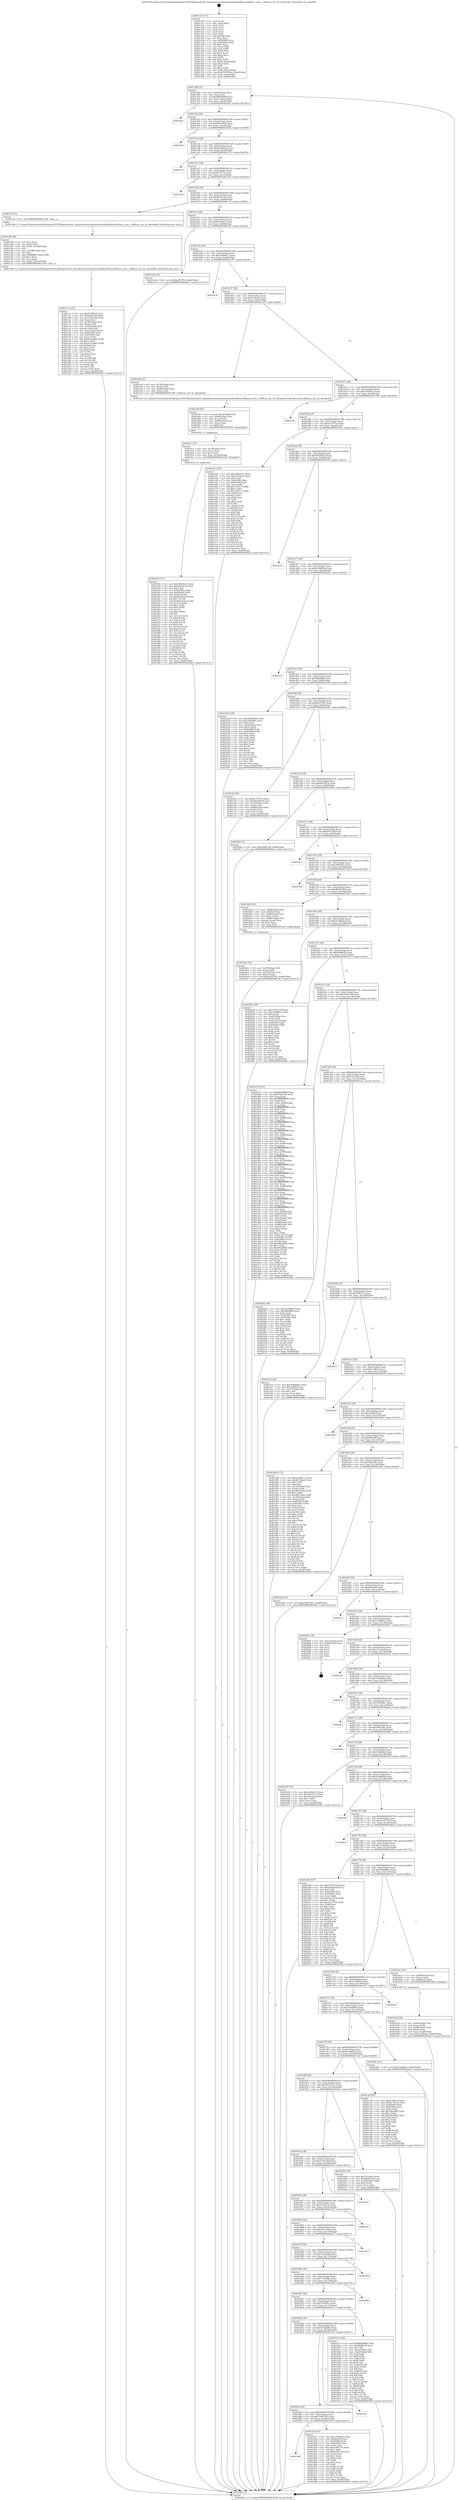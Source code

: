 digraph "0x401320" {
  label = "0x401320 (/mnt/c/Users/mathe/Desktop/tcc/POCII/binaries/extr_linuxdriversnetwirelessrealtekrtl8xxxurtl8xxxu_core.c_rtl8xxxu_set_rts_threshold_Final-ollvm.out::main(0))"
  labelloc = "t"
  node[shape=record]

  Entry [label="",width=0.3,height=0.3,shape=circle,fillcolor=black,style=filled]
  "0x40138f" [label="{
     0x40138f [32]\l
     | [instrs]\l
     &nbsp;&nbsp;0x40138f \<+6\>: mov -0xa8(%rbp),%eax\l
     &nbsp;&nbsp;0x401395 \<+2\>: mov %eax,%ecx\l
     &nbsp;&nbsp;0x401397 \<+6\>: sub $0x880e9684,%ecx\l
     &nbsp;&nbsp;0x40139d \<+6\>: mov %eax,-0xbc(%rbp)\l
     &nbsp;&nbsp;0x4013a3 \<+6\>: mov %ecx,-0xc0(%rbp)\l
     &nbsp;&nbsp;0x4013a9 \<+6\>: je 00000000004026a3 \<main+0x1383\>\l
  }"]
  "0x4026a3" [label="{
     0x4026a3\l
  }", style=dashed]
  "0x4013af" [label="{
     0x4013af [28]\l
     | [instrs]\l
     &nbsp;&nbsp;0x4013af \<+5\>: jmp 00000000004013b4 \<main+0x94\>\l
     &nbsp;&nbsp;0x4013b4 \<+6\>: mov -0xbc(%rbp),%eax\l
     &nbsp;&nbsp;0x4013ba \<+5\>: sub $0x89a1093d,%eax\l
     &nbsp;&nbsp;0x4013bf \<+6\>: mov %eax,-0xc4(%rbp)\l
     &nbsp;&nbsp;0x4013c5 \<+6\>: je 0000000000402826 \<main+0x1506\>\l
  }"]
  Exit [label="",width=0.3,height=0.3,shape=circle,fillcolor=black,style=filled,peripheries=2]
  "0x402826" [label="{
     0x402826\l
  }", style=dashed]
  "0x4013cb" [label="{
     0x4013cb [28]\l
     | [instrs]\l
     &nbsp;&nbsp;0x4013cb \<+5\>: jmp 00000000004013d0 \<main+0xb0\>\l
     &nbsp;&nbsp;0x4013d0 \<+6\>: mov -0xbc(%rbp),%eax\l
     &nbsp;&nbsp;0x4013d6 \<+5\>: sub $0x8ae6963d,%eax\l
     &nbsp;&nbsp;0x4013db \<+6\>: mov %eax,-0xc8(%rbp)\l
     &nbsp;&nbsp;0x4013e1 \<+6\>: je 0000000000402176 \<main+0xe56\>\l
  }"]
  "0x401f26" [label="{
     0x401f26 [151]\l
     | [instrs]\l
     &nbsp;&nbsp;0x401f26 \<+5\>: mov $0xcb96391c,%eax\l
     &nbsp;&nbsp;0x401f2b \<+5\>: mov $0xc8e78d7b,%esi\l
     &nbsp;&nbsp;0x401f30 \<+2\>: mov $0x1,%dl\l
     &nbsp;&nbsp;0x401f32 \<+8\>: mov 0x405060,%r8d\l
     &nbsp;&nbsp;0x401f3a \<+8\>: mov 0x405064,%r9d\l
     &nbsp;&nbsp;0x401f42 \<+3\>: mov %r8d,%r10d\l
     &nbsp;&nbsp;0x401f45 \<+7\>: sub $0xfb4d2efa,%r10d\l
     &nbsp;&nbsp;0x401f4c \<+4\>: sub $0x1,%r10d\l
     &nbsp;&nbsp;0x401f50 \<+7\>: add $0xfb4d2efa,%r10d\l
     &nbsp;&nbsp;0x401f57 \<+4\>: imul %r10d,%r8d\l
     &nbsp;&nbsp;0x401f5b \<+4\>: and $0x1,%r8d\l
     &nbsp;&nbsp;0x401f5f \<+4\>: cmp $0x0,%r8d\l
     &nbsp;&nbsp;0x401f63 \<+4\>: sete %r11b\l
     &nbsp;&nbsp;0x401f67 \<+4\>: cmp $0xa,%r9d\l
     &nbsp;&nbsp;0x401f6b \<+3\>: setl %bl\l
     &nbsp;&nbsp;0x401f6e \<+3\>: mov %r11b,%r14b\l
     &nbsp;&nbsp;0x401f71 \<+4\>: xor $0xff,%r14b\l
     &nbsp;&nbsp;0x401f75 \<+3\>: mov %bl,%r15b\l
     &nbsp;&nbsp;0x401f78 \<+4\>: xor $0xff,%r15b\l
     &nbsp;&nbsp;0x401f7c \<+3\>: xor $0x0,%dl\l
     &nbsp;&nbsp;0x401f7f \<+3\>: mov %r14b,%r12b\l
     &nbsp;&nbsp;0x401f82 \<+4\>: and $0x0,%r12b\l
     &nbsp;&nbsp;0x401f86 \<+3\>: and %dl,%r11b\l
     &nbsp;&nbsp;0x401f89 \<+3\>: mov %r15b,%r13b\l
     &nbsp;&nbsp;0x401f8c \<+4\>: and $0x0,%r13b\l
     &nbsp;&nbsp;0x401f90 \<+2\>: and %dl,%bl\l
     &nbsp;&nbsp;0x401f92 \<+3\>: or %r11b,%r12b\l
     &nbsp;&nbsp;0x401f95 \<+3\>: or %bl,%r13b\l
     &nbsp;&nbsp;0x401f98 \<+3\>: xor %r13b,%r12b\l
     &nbsp;&nbsp;0x401f9b \<+3\>: or %r15b,%r14b\l
     &nbsp;&nbsp;0x401f9e \<+4\>: xor $0xff,%r14b\l
     &nbsp;&nbsp;0x401fa2 \<+3\>: or $0x0,%dl\l
     &nbsp;&nbsp;0x401fa5 \<+3\>: and %dl,%r14b\l
     &nbsp;&nbsp;0x401fa8 \<+3\>: or %r14b,%r12b\l
     &nbsp;&nbsp;0x401fab \<+4\>: test $0x1,%r12b\l
     &nbsp;&nbsp;0x401faf \<+3\>: cmovne %esi,%eax\l
     &nbsp;&nbsp;0x401fb2 \<+6\>: mov %eax,-0xa8(%rbp)\l
     &nbsp;&nbsp;0x401fb8 \<+5\>: jmp 00000000004028e3 \<main+0x15c3\>\l
  }"]
  "0x402176" [label="{
     0x402176\l
  }", style=dashed]
  "0x4013e7" [label="{
     0x4013e7 [28]\l
     | [instrs]\l
     &nbsp;&nbsp;0x4013e7 \<+5\>: jmp 00000000004013ec \<main+0xcc\>\l
     &nbsp;&nbsp;0x4013ec \<+6\>: mov -0xbc(%rbp),%eax\l
     &nbsp;&nbsp;0x4013f2 \<+5\>: sub $0x8f17f77e,%eax\l
     &nbsp;&nbsp;0x4013f7 \<+6\>: mov %eax,-0xcc(%rbp)\l
     &nbsp;&nbsp;0x4013fd \<+6\>: je 00000000004023d5 \<main+0x10b5\>\l
  }"]
  "0x401f11" [label="{
     0x401f11 [21]\l
     | [instrs]\l
     &nbsp;&nbsp;0x401f11 \<+4\>: mov -0x78(%rbp),%rcx\l
     &nbsp;&nbsp;0x401f15 \<+3\>: mov (%rcx),%rcx\l
     &nbsp;&nbsp;0x401f18 \<+3\>: mov %rcx,%rdi\l
     &nbsp;&nbsp;0x401f1b \<+6\>: mov %eax,-0x190(%rbp)\l
     &nbsp;&nbsp;0x401f21 \<+5\>: call 0000000000401030 \<free@plt\>\l
     | [calls]\l
     &nbsp;&nbsp;0x401030 \{1\} (unknown)\l
  }"]
  "0x4023d5" [label="{
     0x4023d5\l
  }", style=dashed]
  "0x401403" [label="{
     0x401403 [28]\l
     | [instrs]\l
     &nbsp;&nbsp;0x401403 \<+5\>: jmp 0000000000401408 \<main+0xe8\>\l
     &nbsp;&nbsp;0x401408 \<+6\>: mov -0xbc(%rbp),%eax\l
     &nbsp;&nbsp;0x40140e \<+5\>: sub $0x9679cc30,%eax\l
     &nbsp;&nbsp;0x401413 \<+6\>: mov %eax,-0xd0(%rbp)\l
     &nbsp;&nbsp;0x401419 \<+6\>: je 0000000000401c7b \<main+0x95b\>\l
  }"]
  "0x401ef4" [label="{
     0x401ef4 [29]\l
     | [instrs]\l
     &nbsp;&nbsp;0x401ef4 \<+10\>: movabs $0x4030d6,%rdi\l
     &nbsp;&nbsp;0x401efe \<+4\>: mov -0x68(%rbp),%rcx\l
     &nbsp;&nbsp;0x401f02 \<+2\>: mov %eax,(%rcx)\l
     &nbsp;&nbsp;0x401f04 \<+4\>: mov -0x68(%rbp),%rcx\l
     &nbsp;&nbsp;0x401f08 \<+2\>: mov (%rcx),%esi\l
     &nbsp;&nbsp;0x401f0a \<+2\>: mov $0x0,%al\l
     &nbsp;&nbsp;0x401f0c \<+5\>: call 0000000000401040 \<printf@plt\>\l
     | [calls]\l
     &nbsp;&nbsp;0x401040 \{1\} (unknown)\l
  }"]
  "0x401c7b" [label="{
     0x401c7b [5]\l
     | [instrs]\l
     &nbsp;&nbsp;0x401c7b \<+5\>: call 0000000000401160 \<next_i\>\l
     | [calls]\l
     &nbsp;&nbsp;0x401160 \{1\} (/mnt/c/Users/mathe/Desktop/tcc/POCII/binaries/extr_linuxdriversnetwirelessrealtekrtl8xxxurtl8xxxu_core.c_rtl8xxxu_set_rts_threshold_Final-ollvm.out::next_i)\l
  }"]
  "0x40141f" [label="{
     0x40141f [28]\l
     | [instrs]\l
     &nbsp;&nbsp;0x40141f \<+5\>: jmp 0000000000401424 \<main+0x104\>\l
     &nbsp;&nbsp;0x401424 \<+6\>: mov -0xbc(%rbp),%eax\l
     &nbsp;&nbsp;0x40142a \<+5\>: sub $0x9b7ddec0,%eax\l
     &nbsp;&nbsp;0x40142f \<+6\>: mov %eax,-0xd4(%rbp)\l
     &nbsp;&nbsp;0x401435 \<+6\>: je 0000000000401e3d \<main+0xb1d\>\l
  }"]
  "0x40190b" [label="{
     0x40190b\l
  }", style=dashed]
  "0x401e3d" [label="{
     0x401e3d [15]\l
     | [instrs]\l
     &nbsp;&nbsp;0x401e3d \<+10\>: movl $0xba507f92,-0xa8(%rbp)\l
     &nbsp;&nbsp;0x401e47 \<+5\>: jmp 00000000004028e3 \<main+0x15c3\>\l
  }"]
  "0x40143b" [label="{
     0x40143b [28]\l
     | [instrs]\l
     &nbsp;&nbsp;0x40143b \<+5\>: jmp 0000000000401440 \<main+0x120\>\l
     &nbsp;&nbsp;0x401440 \<+6\>: mov -0xbc(%rbp),%eax\l
     &nbsp;&nbsp;0x401446 \<+5\>: sub $0xa2b0de7c,%eax\l
     &nbsp;&nbsp;0x40144b \<+6\>: mov %eax,-0xd8(%rbp)\l
     &nbsp;&nbsp;0x401451 \<+6\>: je 0000000000401b76 \<main+0x856\>\l
  }"]
  "0x401d35" [label="{
     0x401d35 [91]\l
     | [instrs]\l
     &nbsp;&nbsp;0x401d35 \<+5\>: mov $0xa7b09cc5,%eax\l
     &nbsp;&nbsp;0x401d3a \<+5\>: mov $0x6feb5ff,%ecx\l
     &nbsp;&nbsp;0x401d3f \<+7\>: mov 0x405060,%edx\l
     &nbsp;&nbsp;0x401d46 \<+7\>: mov 0x405064,%esi\l
     &nbsp;&nbsp;0x401d4d \<+2\>: mov %edx,%edi\l
     &nbsp;&nbsp;0x401d4f \<+6\>: add $0xdc9817a4,%edi\l
     &nbsp;&nbsp;0x401d55 \<+3\>: sub $0x1,%edi\l
     &nbsp;&nbsp;0x401d58 \<+6\>: sub $0xdc9817a4,%edi\l
     &nbsp;&nbsp;0x401d5e \<+3\>: imul %edi,%edx\l
     &nbsp;&nbsp;0x401d61 \<+3\>: and $0x1,%edx\l
     &nbsp;&nbsp;0x401d64 \<+3\>: cmp $0x0,%edx\l
     &nbsp;&nbsp;0x401d67 \<+4\>: sete %r8b\l
     &nbsp;&nbsp;0x401d6b \<+3\>: cmp $0xa,%esi\l
     &nbsp;&nbsp;0x401d6e \<+4\>: setl %r9b\l
     &nbsp;&nbsp;0x401d72 \<+3\>: mov %r8b,%r10b\l
     &nbsp;&nbsp;0x401d75 \<+3\>: and %r9b,%r10b\l
     &nbsp;&nbsp;0x401d78 \<+3\>: xor %r9b,%r8b\l
     &nbsp;&nbsp;0x401d7b \<+3\>: or %r8b,%r10b\l
     &nbsp;&nbsp;0x401d7e \<+4\>: test $0x1,%r10b\l
     &nbsp;&nbsp;0x401d82 \<+3\>: cmovne %ecx,%eax\l
     &nbsp;&nbsp;0x401d85 \<+6\>: mov %eax,-0xa8(%rbp)\l
     &nbsp;&nbsp;0x401d8b \<+5\>: jmp 00000000004028e3 \<main+0x15c3\>\l
  }"]
  "0x401b76" [label="{
     0x401b76\l
  }", style=dashed]
  "0x401457" [label="{
     0x401457 [28]\l
     | [instrs]\l
     &nbsp;&nbsp;0x401457 \<+5\>: jmp 000000000040145c \<main+0x13c\>\l
     &nbsp;&nbsp;0x40145c \<+6\>: mov -0xbc(%rbp),%eax\l
     &nbsp;&nbsp;0x401462 \<+5\>: sub $0xa323aaf1,%eax\l
     &nbsp;&nbsp;0x401467 \<+6\>: mov %eax,-0xdc(%rbp)\l
     &nbsp;&nbsp;0x40146d \<+6\>: je 0000000000401edf \<main+0xbbf\>\l
  }"]
  "0x4018ef" [label="{
     0x4018ef [28]\l
     | [instrs]\l
     &nbsp;&nbsp;0x4018ef \<+5\>: jmp 00000000004018f4 \<main+0x5d4\>\l
     &nbsp;&nbsp;0x4018f4 \<+6\>: mov -0xbc(%rbp),%eax\l
     &nbsp;&nbsp;0x4018fa \<+5\>: sub $0x7e995385,%eax\l
     &nbsp;&nbsp;0x4018ff \<+6\>: mov %eax,-0x184(%rbp)\l
     &nbsp;&nbsp;0x401905 \<+6\>: je 0000000000401d35 \<main+0xa15\>\l
  }"]
  "0x401edf" [label="{
     0x401edf [21]\l
     | [instrs]\l
     &nbsp;&nbsp;0x401edf \<+4\>: mov -0x78(%rbp),%rax\l
     &nbsp;&nbsp;0x401ee3 \<+3\>: mov (%rax),%rdi\l
     &nbsp;&nbsp;0x401ee6 \<+7\>: mov -0x88(%rbp),%rax\l
     &nbsp;&nbsp;0x401eed \<+2\>: mov (%rax),%esi\l
     &nbsp;&nbsp;0x401eef \<+5\>: call 0000000000401240 \<rtl8xxxu_set_rts_threshold\>\l
     | [calls]\l
     &nbsp;&nbsp;0x401240 \{1\} (/mnt/c/Users/mathe/Desktop/tcc/POCII/binaries/extr_linuxdriversnetwirelessrealtekrtl8xxxurtl8xxxu_core.c_rtl8xxxu_set_rts_threshold_Final-ollvm.out::rtl8xxxu_set_rts_threshold)\l
  }"]
  "0x401473" [label="{
     0x401473 [28]\l
     | [instrs]\l
     &nbsp;&nbsp;0x401473 \<+5\>: jmp 0000000000401478 \<main+0x158\>\l
     &nbsp;&nbsp;0x401478 \<+6\>: mov -0xbc(%rbp),%eax\l
     &nbsp;&nbsp;0x40147e \<+5\>: sub $0xa7b09cc5,%eax\l
     &nbsp;&nbsp;0x401483 \<+6\>: mov %eax,-0xe0(%rbp)\l
     &nbsp;&nbsp;0x401489 \<+6\>: je 000000000040274b \<main+0x142b\>\l
  }"]
  "0x4021d1" [label="{
     0x4021d1\l
  }", style=dashed]
  "0x40274b" [label="{
     0x40274b\l
  }", style=dashed]
  "0x40148f" [label="{
     0x40148f [28]\l
     | [instrs]\l
     &nbsp;&nbsp;0x40148f \<+5\>: jmp 0000000000401494 \<main+0x174\>\l
     &nbsp;&nbsp;0x401494 \<+6\>: mov -0xbc(%rbp),%eax\l
     &nbsp;&nbsp;0x40149a \<+5\>: sub $0xac7e707a,%eax\l
     &nbsp;&nbsp;0x40149f \<+6\>: mov %eax,-0xe4(%rbp)\l
     &nbsp;&nbsp;0x4014a5 \<+6\>: je 0000000000401e4c \<main+0xb2c\>\l
  }"]
  "0x401cac" [label="{
     0x401cac [122]\l
     | [instrs]\l
     &nbsp;&nbsp;0x401cac \<+5\>: mov $0xfc7df2e3,%ecx\l
     &nbsp;&nbsp;0x401cb1 \<+5\>: mov $0xd28e199,%edx\l
     &nbsp;&nbsp;0x401cb6 \<+6\>: mov -0x18c(%rbp),%esi\l
     &nbsp;&nbsp;0x401cbc \<+3\>: imul %eax,%esi\l
     &nbsp;&nbsp;0x401cbf \<+4\>: mov -0x78(%rbp),%rdi\l
     &nbsp;&nbsp;0x401cc3 \<+3\>: mov (%rdi),%rdi\l
     &nbsp;&nbsp;0x401cc6 \<+4\>: mov -0x70(%rbp),%r8\l
     &nbsp;&nbsp;0x401cca \<+3\>: movslq (%r8),%r8\l
     &nbsp;&nbsp;0x401ccd \<+4\>: mov %esi,(%rdi,%r8,4)\l
     &nbsp;&nbsp;0x401cd1 \<+7\>: mov 0x405060,%eax\l
     &nbsp;&nbsp;0x401cd8 \<+7\>: mov 0x405064,%esi\l
     &nbsp;&nbsp;0x401cdf \<+3\>: mov %eax,%r9d\l
     &nbsp;&nbsp;0x401ce2 \<+7\>: add $0x41a1e865,%r9d\l
     &nbsp;&nbsp;0x401ce9 \<+4\>: sub $0x1,%r9d\l
     &nbsp;&nbsp;0x401ced \<+7\>: sub $0x41a1e865,%r9d\l
     &nbsp;&nbsp;0x401cf4 \<+4\>: imul %r9d,%eax\l
     &nbsp;&nbsp;0x401cf8 \<+3\>: and $0x1,%eax\l
     &nbsp;&nbsp;0x401cfb \<+3\>: cmp $0x0,%eax\l
     &nbsp;&nbsp;0x401cfe \<+4\>: sete %r10b\l
     &nbsp;&nbsp;0x401d02 \<+3\>: cmp $0xa,%esi\l
     &nbsp;&nbsp;0x401d05 \<+4\>: setl %r11b\l
     &nbsp;&nbsp;0x401d09 \<+3\>: mov %r10b,%bl\l
     &nbsp;&nbsp;0x401d0c \<+3\>: and %r11b,%bl\l
     &nbsp;&nbsp;0x401d0f \<+3\>: xor %r11b,%r10b\l
     &nbsp;&nbsp;0x401d12 \<+3\>: or %r10b,%bl\l
     &nbsp;&nbsp;0x401d15 \<+3\>: test $0x1,%bl\l
     &nbsp;&nbsp;0x401d18 \<+3\>: cmovne %edx,%ecx\l
     &nbsp;&nbsp;0x401d1b \<+6\>: mov %ecx,-0xa8(%rbp)\l
     &nbsp;&nbsp;0x401d21 \<+5\>: jmp 00000000004028e3 \<main+0x15c3\>\l
  }"]
  "0x401e4c" [label="{
     0x401e4c [147]\l
     | [instrs]\l
     &nbsp;&nbsp;0x401e4c \<+5\>: mov $0xcb96391c,%eax\l
     &nbsp;&nbsp;0x401e51 \<+5\>: mov $0xa323aaf1,%ecx\l
     &nbsp;&nbsp;0x401e56 \<+2\>: mov $0x1,%dl\l
     &nbsp;&nbsp;0x401e58 \<+7\>: mov 0x405060,%esi\l
     &nbsp;&nbsp;0x401e5f \<+7\>: mov 0x405064,%edi\l
     &nbsp;&nbsp;0x401e66 \<+3\>: mov %esi,%r8d\l
     &nbsp;&nbsp;0x401e69 \<+7\>: add $0x72ef1c7,%r8d\l
     &nbsp;&nbsp;0x401e70 \<+4\>: sub $0x1,%r8d\l
     &nbsp;&nbsp;0x401e74 \<+7\>: sub $0x72ef1c7,%r8d\l
     &nbsp;&nbsp;0x401e7b \<+4\>: imul %r8d,%esi\l
     &nbsp;&nbsp;0x401e7f \<+3\>: and $0x1,%esi\l
     &nbsp;&nbsp;0x401e82 \<+3\>: cmp $0x0,%esi\l
     &nbsp;&nbsp;0x401e85 \<+4\>: sete %r9b\l
     &nbsp;&nbsp;0x401e89 \<+3\>: cmp $0xa,%edi\l
     &nbsp;&nbsp;0x401e8c \<+4\>: setl %r10b\l
     &nbsp;&nbsp;0x401e90 \<+3\>: mov %r9b,%r11b\l
     &nbsp;&nbsp;0x401e93 \<+4\>: xor $0xff,%r11b\l
     &nbsp;&nbsp;0x401e97 \<+3\>: mov %r10b,%bl\l
     &nbsp;&nbsp;0x401e9a \<+3\>: xor $0xff,%bl\l
     &nbsp;&nbsp;0x401e9d \<+3\>: xor $0x0,%dl\l
     &nbsp;&nbsp;0x401ea0 \<+3\>: mov %r11b,%r14b\l
     &nbsp;&nbsp;0x401ea3 \<+4\>: and $0x0,%r14b\l
     &nbsp;&nbsp;0x401ea7 \<+3\>: and %dl,%r9b\l
     &nbsp;&nbsp;0x401eaa \<+3\>: mov %bl,%r15b\l
     &nbsp;&nbsp;0x401ead \<+4\>: and $0x0,%r15b\l
     &nbsp;&nbsp;0x401eb1 \<+3\>: and %dl,%r10b\l
     &nbsp;&nbsp;0x401eb4 \<+3\>: or %r9b,%r14b\l
     &nbsp;&nbsp;0x401eb7 \<+3\>: or %r10b,%r15b\l
     &nbsp;&nbsp;0x401eba \<+3\>: xor %r15b,%r14b\l
     &nbsp;&nbsp;0x401ebd \<+3\>: or %bl,%r11b\l
     &nbsp;&nbsp;0x401ec0 \<+4\>: xor $0xff,%r11b\l
     &nbsp;&nbsp;0x401ec4 \<+3\>: or $0x0,%dl\l
     &nbsp;&nbsp;0x401ec7 \<+3\>: and %dl,%r11b\l
     &nbsp;&nbsp;0x401eca \<+3\>: or %r11b,%r14b\l
     &nbsp;&nbsp;0x401ecd \<+4\>: test $0x1,%r14b\l
     &nbsp;&nbsp;0x401ed1 \<+3\>: cmovne %ecx,%eax\l
     &nbsp;&nbsp;0x401ed4 \<+6\>: mov %eax,-0xa8(%rbp)\l
     &nbsp;&nbsp;0x401eda \<+5\>: jmp 00000000004028e3 \<main+0x15c3\>\l
  }"]
  "0x4014ab" [label="{
     0x4014ab [28]\l
     | [instrs]\l
     &nbsp;&nbsp;0x4014ab \<+5\>: jmp 00000000004014b0 \<main+0x190\>\l
     &nbsp;&nbsp;0x4014b0 \<+6\>: mov -0xbc(%rbp),%eax\l
     &nbsp;&nbsp;0x4014b6 \<+5\>: sub $0xb7828a24,%eax\l
     &nbsp;&nbsp;0x4014bb \<+6\>: mov %eax,-0xe8(%rbp)\l
     &nbsp;&nbsp;0x4014c1 \<+6\>: je 0000000000402243 \<main+0xf23\>\l
  }"]
  "0x401c80" [label="{
     0x401c80 [44]\l
     | [instrs]\l
     &nbsp;&nbsp;0x401c80 \<+2\>: xor %ecx,%ecx\l
     &nbsp;&nbsp;0x401c82 \<+5\>: mov $0x2,%edx\l
     &nbsp;&nbsp;0x401c87 \<+6\>: mov %edx,-0x188(%rbp)\l
     &nbsp;&nbsp;0x401c8d \<+1\>: cltd\l
     &nbsp;&nbsp;0x401c8e \<+6\>: mov -0x188(%rbp),%esi\l
     &nbsp;&nbsp;0x401c94 \<+2\>: idiv %esi\l
     &nbsp;&nbsp;0x401c96 \<+6\>: imul $0xfffffffe,%edx,%edx\l
     &nbsp;&nbsp;0x401c9c \<+3\>: sub $0x1,%ecx\l
     &nbsp;&nbsp;0x401c9f \<+2\>: sub %ecx,%edx\l
     &nbsp;&nbsp;0x401ca1 \<+6\>: mov %edx,-0x18c(%rbp)\l
     &nbsp;&nbsp;0x401ca7 \<+5\>: call 0000000000401160 \<next_i\>\l
     | [calls]\l
     &nbsp;&nbsp;0x401160 \{1\} (/mnt/c/Users/mathe/Desktop/tcc/POCII/binaries/extr_linuxdriversnetwirelessrealtekrtl8xxxurtl8xxxu_core.c_rtl8xxxu_set_rts_threshold_Final-ollvm.out::next_i)\l
  }"]
  "0x402243" [label="{
     0x402243\l
  }", style=dashed]
  "0x4014c7" [label="{
     0x4014c7 [28]\l
     | [instrs]\l
     &nbsp;&nbsp;0x4014c7 \<+5\>: jmp 00000000004014cc \<main+0x1ac\>\l
     &nbsp;&nbsp;0x4014cc \<+6\>: mov -0xbc(%rbp),%eax\l
     &nbsp;&nbsp;0x4014d2 \<+5\>: sub $0xb7d9854a,%eax\l
     &nbsp;&nbsp;0x4014d7 \<+6\>: mov %eax,-0xec(%rbp)\l
     &nbsp;&nbsp;0x4014dd \<+6\>: je 0000000000402252 \<main+0xf32\>\l
  }"]
  "0x401bdc" [label="{
     0x401bdc [32]\l
     | [instrs]\l
     &nbsp;&nbsp;0x401bdc \<+4\>: mov -0x78(%rbp),%rdi\l
     &nbsp;&nbsp;0x401be0 \<+3\>: mov %rax,(%rdi)\l
     &nbsp;&nbsp;0x401be3 \<+4\>: mov -0x70(%rbp),%rax\l
     &nbsp;&nbsp;0x401be7 \<+6\>: movl $0x0,(%rax)\l
     &nbsp;&nbsp;0x401bed \<+10\>: movl $0xba507f92,-0xa8(%rbp)\l
     &nbsp;&nbsp;0x401bf7 \<+5\>: jmp 00000000004028e3 \<main+0x15c3\>\l
  }"]
  "0x402252" [label="{
     0x402252\l
  }", style=dashed]
  "0x4014e3" [label="{
     0x4014e3 [28]\l
     | [instrs]\l
     &nbsp;&nbsp;0x4014e3 \<+5\>: jmp 00000000004014e8 \<main+0x1c8\>\l
     &nbsp;&nbsp;0x4014e8 \<+6\>: mov -0xbc(%rbp),%eax\l
     &nbsp;&nbsp;0x4014ee \<+5\>: sub $0xb9fefd66,%eax\l
     &nbsp;&nbsp;0x4014f3 \<+6\>: mov %eax,-0xf0(%rbp)\l
     &nbsp;&nbsp;0x4014f9 \<+6\>: je 0000000000402528 \<main+0x1208\>\l
  }"]
  "0x401b34" [label="{
     0x401b34 [36]\l
     | [instrs]\l
     &nbsp;&nbsp;0x401b34 \<+7\>: mov -0x90(%rbp),%rdi\l
     &nbsp;&nbsp;0x401b3b \<+2\>: mov %eax,(%rdi)\l
     &nbsp;&nbsp;0x401b3d \<+7\>: mov -0x90(%rbp),%rdi\l
     &nbsp;&nbsp;0x401b44 \<+2\>: mov (%rdi),%eax\l
     &nbsp;&nbsp;0x401b46 \<+3\>: mov %eax,-0x30(%rbp)\l
     &nbsp;&nbsp;0x401b49 \<+10\>: movl $0x23e9b4ac,-0xa8(%rbp)\l
     &nbsp;&nbsp;0x401b53 \<+5\>: jmp 00000000004028e3 \<main+0x15c3\>\l
  }"]
  "0x402528" [label="{
     0x402528 [100]\l
     | [instrs]\l
     &nbsp;&nbsp;0x402528 \<+5\>: mov $0x2b2d8400,%eax\l
     &nbsp;&nbsp;0x40252d \<+5\>: mov $0x3efe684c,%ecx\l
     &nbsp;&nbsp;0x402532 \<+2\>: xor %edx,%edx\l
     &nbsp;&nbsp;0x402534 \<+7\>: mov -0xa0(%rbp),%rsi\l
     &nbsp;&nbsp;0x40253b \<+6\>: movl $0x0,(%rsi)\l
     &nbsp;&nbsp;0x402541 \<+7\>: mov 0x405060,%edi\l
     &nbsp;&nbsp;0x402548 \<+8\>: mov 0x405064,%r8d\l
     &nbsp;&nbsp;0x402550 \<+3\>: sub $0x1,%edx\l
     &nbsp;&nbsp;0x402553 \<+3\>: mov %edi,%r9d\l
     &nbsp;&nbsp;0x402556 \<+3\>: add %edx,%r9d\l
     &nbsp;&nbsp;0x402559 \<+4\>: imul %r9d,%edi\l
     &nbsp;&nbsp;0x40255d \<+3\>: and $0x1,%edi\l
     &nbsp;&nbsp;0x402560 \<+3\>: cmp $0x0,%edi\l
     &nbsp;&nbsp;0x402563 \<+4\>: sete %r10b\l
     &nbsp;&nbsp;0x402567 \<+4\>: cmp $0xa,%r8d\l
     &nbsp;&nbsp;0x40256b \<+4\>: setl %r11b\l
     &nbsp;&nbsp;0x40256f \<+3\>: mov %r10b,%bl\l
     &nbsp;&nbsp;0x402572 \<+3\>: and %r11b,%bl\l
     &nbsp;&nbsp;0x402575 \<+3\>: xor %r11b,%r10b\l
     &nbsp;&nbsp;0x402578 \<+3\>: or %r10b,%bl\l
     &nbsp;&nbsp;0x40257b \<+3\>: test $0x1,%bl\l
     &nbsp;&nbsp;0x40257e \<+3\>: cmovne %ecx,%eax\l
     &nbsp;&nbsp;0x402581 \<+6\>: mov %eax,-0xa8(%rbp)\l
     &nbsp;&nbsp;0x402587 \<+5\>: jmp 00000000004028e3 \<main+0x15c3\>\l
  }"]
  "0x4014ff" [label="{
     0x4014ff [28]\l
     | [instrs]\l
     &nbsp;&nbsp;0x4014ff \<+5\>: jmp 0000000000401504 \<main+0x1e4\>\l
     &nbsp;&nbsp;0x401504 \<+6\>: mov -0xbc(%rbp),%eax\l
     &nbsp;&nbsp;0x40150a \<+5\>: sub $0xba507f92,%eax\l
     &nbsp;&nbsp;0x40150f \<+6\>: mov %eax,-0xf4(%rbp)\l
     &nbsp;&nbsp;0x401515 \<+6\>: je 0000000000401bfc \<main+0x8dc\>\l
  }"]
  "0x401320" [label="{
     0x401320 [111]\l
     | [instrs]\l
     &nbsp;&nbsp;0x401320 \<+1\>: push %rbp\l
     &nbsp;&nbsp;0x401321 \<+3\>: mov %rsp,%rbp\l
     &nbsp;&nbsp;0x401324 \<+2\>: push %r15\l
     &nbsp;&nbsp;0x401326 \<+2\>: push %r14\l
     &nbsp;&nbsp;0x401328 \<+2\>: push %r13\l
     &nbsp;&nbsp;0x40132a \<+2\>: push %r12\l
     &nbsp;&nbsp;0x40132c \<+1\>: push %rbx\l
     &nbsp;&nbsp;0x40132d \<+7\>: sub $0x198,%rsp\l
     &nbsp;&nbsp;0x401334 \<+2\>: xor %eax,%eax\l
     &nbsp;&nbsp;0x401336 \<+7\>: mov 0x405060,%ecx\l
     &nbsp;&nbsp;0x40133d \<+7\>: mov 0x405064,%edx\l
     &nbsp;&nbsp;0x401344 \<+3\>: sub $0x1,%eax\l
     &nbsp;&nbsp;0x401347 \<+3\>: mov %ecx,%r8d\l
     &nbsp;&nbsp;0x40134a \<+3\>: add %eax,%r8d\l
     &nbsp;&nbsp;0x40134d \<+4\>: imul %r8d,%ecx\l
     &nbsp;&nbsp;0x401351 \<+3\>: and $0x1,%ecx\l
     &nbsp;&nbsp;0x401354 \<+3\>: cmp $0x0,%ecx\l
     &nbsp;&nbsp;0x401357 \<+4\>: sete %r9b\l
     &nbsp;&nbsp;0x40135b \<+4\>: and $0x1,%r9b\l
     &nbsp;&nbsp;0x40135f \<+7\>: mov %r9b,-0xa2(%rbp)\l
     &nbsp;&nbsp;0x401366 \<+3\>: cmp $0xa,%edx\l
     &nbsp;&nbsp;0x401369 \<+4\>: setl %r9b\l
     &nbsp;&nbsp;0x40136d \<+4\>: and $0x1,%r9b\l
     &nbsp;&nbsp;0x401371 \<+7\>: mov %r9b,-0xa1(%rbp)\l
     &nbsp;&nbsp;0x401378 \<+10\>: movl $0x7d769fca,-0xa8(%rbp)\l
     &nbsp;&nbsp;0x401382 \<+6\>: mov %edi,-0xac(%rbp)\l
     &nbsp;&nbsp;0x401388 \<+7\>: mov %rsi,-0xb8(%rbp)\l
  }"]
  "0x401bfc" [label="{
     0x401bfc [36]\l
     | [instrs]\l
     &nbsp;&nbsp;0x401bfc \<+5\>: mov $0xac7e707a,%eax\l
     &nbsp;&nbsp;0x401c01 \<+5\>: mov $0x491d6039,%ecx\l
     &nbsp;&nbsp;0x401c06 \<+4\>: mov -0x70(%rbp),%rdx\l
     &nbsp;&nbsp;0x401c0a \<+2\>: mov (%rdx),%esi\l
     &nbsp;&nbsp;0x401c0c \<+4\>: mov -0x80(%rbp),%rdx\l
     &nbsp;&nbsp;0x401c10 \<+2\>: cmp (%rdx),%esi\l
     &nbsp;&nbsp;0x401c12 \<+3\>: cmovl %ecx,%eax\l
     &nbsp;&nbsp;0x401c15 \<+6\>: mov %eax,-0xa8(%rbp)\l
     &nbsp;&nbsp;0x401c1b \<+5\>: jmp 00000000004028e3 \<main+0x15c3\>\l
  }"]
  "0x40151b" [label="{
     0x40151b [28]\l
     | [instrs]\l
     &nbsp;&nbsp;0x40151b \<+5\>: jmp 0000000000401520 \<main+0x200\>\l
     &nbsp;&nbsp;0x401520 \<+6\>: mov -0xbc(%rbp),%eax\l
     &nbsp;&nbsp;0x401526 \<+5\>: sub $0xc8e78d7b,%eax\l
     &nbsp;&nbsp;0x40152b \<+6\>: mov %eax,-0xf8(%rbp)\l
     &nbsp;&nbsp;0x401531 \<+6\>: je 0000000000401fbd \<main+0xc9d\>\l
  }"]
  "0x4028e3" [label="{
     0x4028e3 [5]\l
     | [instrs]\l
     &nbsp;&nbsp;0x4028e3 \<+5\>: jmp 000000000040138f \<main+0x6f\>\l
  }"]
  "0x401fbd" [label="{
     0x401fbd [15]\l
     | [instrs]\l
     &nbsp;&nbsp;0x401fbd \<+10\>: movl $0xe04ab7d8,-0xa8(%rbp)\l
     &nbsp;&nbsp;0x401fc7 \<+5\>: jmp 00000000004028e3 \<main+0x15c3\>\l
  }"]
  "0x401537" [label="{
     0x401537 [28]\l
     | [instrs]\l
     &nbsp;&nbsp;0x401537 \<+5\>: jmp 000000000040153c \<main+0x21c\>\l
     &nbsp;&nbsp;0x40153c \<+6\>: mov -0xbc(%rbp),%eax\l
     &nbsp;&nbsp;0x401542 \<+5\>: sub $0xcb471e0f,%eax\l
     &nbsp;&nbsp;0x401547 \<+6\>: mov %eax,-0xfc(%rbp)\l
     &nbsp;&nbsp;0x40154d \<+6\>: je 00000000004024c3 \<main+0x11a3\>\l
  }"]
  "0x4018d3" [label="{
     0x4018d3 [28]\l
     | [instrs]\l
     &nbsp;&nbsp;0x4018d3 \<+5\>: jmp 00000000004018d8 \<main+0x5b8\>\l
     &nbsp;&nbsp;0x4018d8 \<+6\>: mov -0xbc(%rbp),%eax\l
     &nbsp;&nbsp;0x4018de \<+5\>: sub $0x7e92dd46,%eax\l
     &nbsp;&nbsp;0x4018e3 \<+6\>: mov %eax,-0x180(%rbp)\l
     &nbsp;&nbsp;0x4018e9 \<+6\>: je 00000000004021d1 \<main+0xeb1\>\l
  }"]
  "0x4024c3" [label="{
     0x4024c3\l
  }", style=dashed]
  "0x401553" [label="{
     0x401553 [28]\l
     | [instrs]\l
     &nbsp;&nbsp;0x401553 \<+5\>: jmp 0000000000401558 \<main+0x238\>\l
     &nbsp;&nbsp;0x401558 \<+6\>: mov -0xbc(%rbp),%eax\l
     &nbsp;&nbsp;0x40155e \<+5\>: sub $0xcb96391c,%eax\l
     &nbsp;&nbsp;0x401563 \<+6\>: mov %eax,-0x100(%rbp)\l
     &nbsp;&nbsp;0x401569 \<+6\>: je 000000000040276d \<main+0x144d\>\l
  }"]
  "0x401915" [label="{
     0x401915 [106]\l
     | [instrs]\l
     &nbsp;&nbsp;0x401915 \<+5\>: mov $0x880e9684,%eax\l
     &nbsp;&nbsp;0x40191a \<+5\>: mov $0xdfd88cfd,%ecx\l
     &nbsp;&nbsp;0x40191f \<+2\>: mov $0x1,%dl\l
     &nbsp;&nbsp;0x401921 \<+7\>: mov -0xa2(%rbp),%sil\l
     &nbsp;&nbsp;0x401928 \<+7\>: mov -0xa1(%rbp),%dil\l
     &nbsp;&nbsp;0x40192f \<+3\>: mov %sil,%r8b\l
     &nbsp;&nbsp;0x401932 \<+4\>: xor $0xff,%r8b\l
     &nbsp;&nbsp;0x401936 \<+3\>: mov %dil,%r9b\l
     &nbsp;&nbsp;0x401939 \<+4\>: xor $0xff,%r9b\l
     &nbsp;&nbsp;0x40193d \<+3\>: xor $0x0,%dl\l
     &nbsp;&nbsp;0x401940 \<+3\>: mov %r8b,%r10b\l
     &nbsp;&nbsp;0x401943 \<+4\>: and $0x0,%r10b\l
     &nbsp;&nbsp;0x401947 \<+3\>: and %dl,%sil\l
     &nbsp;&nbsp;0x40194a \<+3\>: mov %r9b,%r11b\l
     &nbsp;&nbsp;0x40194d \<+4\>: and $0x0,%r11b\l
     &nbsp;&nbsp;0x401951 \<+3\>: and %dl,%dil\l
     &nbsp;&nbsp;0x401954 \<+3\>: or %sil,%r10b\l
     &nbsp;&nbsp;0x401957 \<+3\>: or %dil,%r11b\l
     &nbsp;&nbsp;0x40195a \<+3\>: xor %r11b,%r10b\l
     &nbsp;&nbsp;0x40195d \<+3\>: or %r9b,%r8b\l
     &nbsp;&nbsp;0x401960 \<+4\>: xor $0xff,%r8b\l
     &nbsp;&nbsp;0x401964 \<+3\>: or $0x0,%dl\l
     &nbsp;&nbsp;0x401967 \<+3\>: and %dl,%r8b\l
     &nbsp;&nbsp;0x40196a \<+3\>: or %r8b,%r10b\l
     &nbsp;&nbsp;0x40196d \<+4\>: test $0x1,%r10b\l
     &nbsp;&nbsp;0x401971 \<+3\>: cmovne %ecx,%eax\l
     &nbsp;&nbsp;0x401974 \<+6\>: mov %eax,-0xa8(%rbp)\l
     &nbsp;&nbsp;0x40197a \<+5\>: jmp 00000000004028e3 \<main+0x15c3\>\l
  }"]
  "0x40276d" [label="{
     0x40276d\l
  }", style=dashed]
  "0x40156f" [label="{
     0x40156f [28]\l
     | [instrs]\l
     &nbsp;&nbsp;0x40156f \<+5\>: jmp 0000000000401574 \<main+0x254\>\l
     &nbsp;&nbsp;0x401574 \<+6\>: mov -0xbc(%rbp),%eax\l
     &nbsp;&nbsp;0x40157a \<+5\>: sub $0xd6af2169,%eax\l
     &nbsp;&nbsp;0x40157f \<+6\>: mov %eax,-0x104(%rbp)\l
     &nbsp;&nbsp;0x401585 \<+6\>: je 0000000000401bb2 \<main+0x892\>\l
  }"]
  "0x4018b7" [label="{
     0x4018b7 [28]\l
     | [instrs]\l
     &nbsp;&nbsp;0x4018b7 \<+5\>: jmp 00000000004018bc \<main+0x59c\>\l
     &nbsp;&nbsp;0x4018bc \<+6\>: mov -0xbc(%rbp),%eax\l
     &nbsp;&nbsp;0x4018c2 \<+5\>: sub $0x7d769fca,%eax\l
     &nbsp;&nbsp;0x4018c7 \<+6\>: mov %eax,-0x17c(%rbp)\l
     &nbsp;&nbsp;0x4018cd \<+6\>: je 0000000000401915 \<main+0x5f5\>\l
  }"]
  "0x401bb2" [label="{
     0x401bb2 [42]\l
     | [instrs]\l
     &nbsp;&nbsp;0x401bb2 \<+7\>: mov -0x88(%rbp),%rax\l
     &nbsp;&nbsp;0x401bb9 \<+6\>: movl $0x64,(%rax)\l
     &nbsp;&nbsp;0x401bbf \<+4\>: mov -0x80(%rbp),%rax\l
     &nbsp;&nbsp;0x401bc3 \<+6\>: movl $0x1,(%rax)\l
     &nbsp;&nbsp;0x401bc9 \<+4\>: mov -0x80(%rbp),%rax\l
     &nbsp;&nbsp;0x401bcd \<+3\>: movslq (%rax),%rax\l
     &nbsp;&nbsp;0x401bd0 \<+4\>: shl $0x2,%rax\l
     &nbsp;&nbsp;0x401bd4 \<+3\>: mov %rax,%rdi\l
     &nbsp;&nbsp;0x401bd7 \<+5\>: call 0000000000401050 \<malloc@plt\>\l
     | [calls]\l
     &nbsp;&nbsp;0x401050 \{1\} (unknown)\l
  }"]
  "0x40158b" [label="{
     0x40158b [28]\l
     | [instrs]\l
     &nbsp;&nbsp;0x40158b \<+5\>: jmp 0000000000401590 \<main+0x270\>\l
     &nbsp;&nbsp;0x401590 \<+6\>: mov -0xbc(%rbp),%eax\l
     &nbsp;&nbsp;0x401596 \<+5\>: sub $0xde3d4a5f,%eax\l
     &nbsp;&nbsp;0x40159b \<+6\>: mov %eax,-0x108(%rbp)\l
     &nbsp;&nbsp;0x4015a1 \<+6\>: je 000000000040262e \<main+0x130e\>\l
  }"]
  "0x40289b" [label="{
     0x40289b\l
  }", style=dashed]
  "0x40262e" [label="{
     0x40262e [99]\l
     | [instrs]\l
     &nbsp;&nbsp;0x40262e \<+5\>: mov $0x3216753b,%eax\l
     &nbsp;&nbsp;0x402633 \<+5\>: mov $0x11888633,%ecx\l
     &nbsp;&nbsp;0x402638 \<+2\>: xor %edx,%edx\l
     &nbsp;&nbsp;0x40263a \<+7\>: mov -0xa0(%rbp),%rsi\l
     &nbsp;&nbsp;0x402641 \<+2\>: mov (%rsi),%edi\l
     &nbsp;&nbsp;0x402643 \<+3\>: mov %edi,-0x2c(%rbp)\l
     &nbsp;&nbsp;0x402646 \<+7\>: mov 0x405060,%edi\l
     &nbsp;&nbsp;0x40264d \<+8\>: mov 0x405064,%r8d\l
     &nbsp;&nbsp;0x402655 \<+3\>: sub $0x1,%edx\l
     &nbsp;&nbsp;0x402658 \<+3\>: mov %edi,%r9d\l
     &nbsp;&nbsp;0x40265b \<+3\>: add %edx,%r9d\l
     &nbsp;&nbsp;0x40265e \<+4\>: imul %r9d,%edi\l
     &nbsp;&nbsp;0x402662 \<+3\>: and $0x1,%edi\l
     &nbsp;&nbsp;0x402665 \<+3\>: cmp $0x0,%edi\l
     &nbsp;&nbsp;0x402668 \<+4\>: sete %r10b\l
     &nbsp;&nbsp;0x40266c \<+4\>: cmp $0xa,%r8d\l
     &nbsp;&nbsp;0x402670 \<+4\>: setl %r11b\l
     &nbsp;&nbsp;0x402674 \<+3\>: mov %r10b,%bl\l
     &nbsp;&nbsp;0x402677 \<+3\>: and %r11b,%bl\l
     &nbsp;&nbsp;0x40267a \<+3\>: xor %r11b,%r10b\l
     &nbsp;&nbsp;0x40267d \<+3\>: or %r10b,%bl\l
     &nbsp;&nbsp;0x402680 \<+3\>: test $0x1,%bl\l
     &nbsp;&nbsp;0x402683 \<+3\>: cmovne %ecx,%eax\l
     &nbsp;&nbsp;0x402686 \<+6\>: mov %eax,-0xa8(%rbp)\l
     &nbsp;&nbsp;0x40268c \<+5\>: jmp 00000000004028e3 \<main+0x15c3\>\l
  }"]
  "0x4015a7" [label="{
     0x4015a7 [28]\l
     | [instrs]\l
     &nbsp;&nbsp;0x4015a7 \<+5\>: jmp 00000000004015ac \<main+0x28c\>\l
     &nbsp;&nbsp;0x4015ac \<+6\>: mov -0xbc(%rbp),%eax\l
     &nbsp;&nbsp;0x4015b2 \<+5\>: sub $0xdfd88cfd,%eax\l
     &nbsp;&nbsp;0x4015b7 \<+6\>: mov %eax,-0x10c(%rbp)\l
     &nbsp;&nbsp;0x4015bd \<+6\>: je 000000000040197f \<main+0x65f\>\l
  }"]
  "0x40189b" [label="{
     0x40189b [28]\l
     | [instrs]\l
     &nbsp;&nbsp;0x40189b \<+5\>: jmp 00000000004018a0 \<main+0x580\>\l
     &nbsp;&nbsp;0x4018a0 \<+6\>: mov -0xbc(%rbp),%eax\l
     &nbsp;&nbsp;0x4018a6 \<+5\>: sub $0x775dc96c,%eax\l
     &nbsp;&nbsp;0x4018ab \<+6\>: mov %eax,-0x178(%rbp)\l
     &nbsp;&nbsp;0x4018b1 \<+6\>: je 000000000040289b \<main+0x157b\>\l
  }"]
  "0x40197f" [label="{
     0x40197f [355]\l
     | [instrs]\l
     &nbsp;&nbsp;0x40197f \<+5\>: mov $0x880e9684,%eax\l
     &nbsp;&nbsp;0x401984 \<+5\>: mov $0xf1a67ef6,%ecx\l
     &nbsp;&nbsp;0x401989 \<+3\>: mov %rsp,%rdx\l
     &nbsp;&nbsp;0x40198c \<+4\>: add $0xfffffffffffffff0,%rdx\l
     &nbsp;&nbsp;0x401990 \<+3\>: mov %rdx,%rsp\l
     &nbsp;&nbsp;0x401993 \<+7\>: mov %rdx,-0xa0(%rbp)\l
     &nbsp;&nbsp;0x40199a \<+3\>: mov %rsp,%rdx\l
     &nbsp;&nbsp;0x40199d \<+4\>: add $0xfffffffffffffff0,%rdx\l
     &nbsp;&nbsp;0x4019a1 \<+3\>: mov %rdx,%rsp\l
     &nbsp;&nbsp;0x4019a4 \<+3\>: mov %rsp,%rsi\l
     &nbsp;&nbsp;0x4019a7 \<+4\>: add $0xfffffffffffffff0,%rsi\l
     &nbsp;&nbsp;0x4019ab \<+3\>: mov %rsi,%rsp\l
     &nbsp;&nbsp;0x4019ae \<+7\>: mov %rsi,-0x98(%rbp)\l
     &nbsp;&nbsp;0x4019b5 \<+3\>: mov %rsp,%rsi\l
     &nbsp;&nbsp;0x4019b8 \<+4\>: add $0xfffffffffffffff0,%rsi\l
     &nbsp;&nbsp;0x4019bc \<+3\>: mov %rsi,%rsp\l
     &nbsp;&nbsp;0x4019bf \<+7\>: mov %rsi,-0x90(%rbp)\l
     &nbsp;&nbsp;0x4019c6 \<+3\>: mov %rsp,%rsi\l
     &nbsp;&nbsp;0x4019c9 \<+4\>: add $0xfffffffffffffff0,%rsi\l
     &nbsp;&nbsp;0x4019cd \<+3\>: mov %rsi,%rsp\l
     &nbsp;&nbsp;0x4019d0 \<+7\>: mov %rsi,-0x88(%rbp)\l
     &nbsp;&nbsp;0x4019d7 \<+3\>: mov %rsp,%rsi\l
     &nbsp;&nbsp;0x4019da \<+4\>: add $0xfffffffffffffff0,%rsi\l
     &nbsp;&nbsp;0x4019de \<+3\>: mov %rsi,%rsp\l
     &nbsp;&nbsp;0x4019e1 \<+4\>: mov %rsi,-0x80(%rbp)\l
     &nbsp;&nbsp;0x4019e5 \<+3\>: mov %rsp,%rsi\l
     &nbsp;&nbsp;0x4019e8 \<+4\>: add $0xfffffffffffffff0,%rsi\l
     &nbsp;&nbsp;0x4019ec \<+3\>: mov %rsi,%rsp\l
     &nbsp;&nbsp;0x4019ef \<+4\>: mov %rsi,-0x78(%rbp)\l
     &nbsp;&nbsp;0x4019f3 \<+3\>: mov %rsp,%rsi\l
     &nbsp;&nbsp;0x4019f6 \<+4\>: add $0xfffffffffffffff0,%rsi\l
     &nbsp;&nbsp;0x4019fa \<+3\>: mov %rsi,%rsp\l
     &nbsp;&nbsp;0x4019fd \<+4\>: mov %rsi,-0x70(%rbp)\l
     &nbsp;&nbsp;0x401a01 \<+3\>: mov %rsp,%rsi\l
     &nbsp;&nbsp;0x401a04 \<+4\>: add $0xfffffffffffffff0,%rsi\l
     &nbsp;&nbsp;0x401a08 \<+3\>: mov %rsi,%rsp\l
     &nbsp;&nbsp;0x401a0b \<+4\>: mov %rsi,-0x68(%rbp)\l
     &nbsp;&nbsp;0x401a0f \<+3\>: mov %rsp,%rsi\l
     &nbsp;&nbsp;0x401a12 \<+4\>: add $0xfffffffffffffff0,%rsi\l
     &nbsp;&nbsp;0x401a16 \<+3\>: mov %rsi,%rsp\l
     &nbsp;&nbsp;0x401a19 \<+4\>: mov %rsi,-0x60(%rbp)\l
     &nbsp;&nbsp;0x401a1d \<+3\>: mov %rsp,%rsi\l
     &nbsp;&nbsp;0x401a20 \<+4\>: add $0xfffffffffffffff0,%rsi\l
     &nbsp;&nbsp;0x401a24 \<+3\>: mov %rsi,%rsp\l
     &nbsp;&nbsp;0x401a27 \<+4\>: mov %rsi,-0x58(%rbp)\l
     &nbsp;&nbsp;0x401a2b \<+3\>: mov %rsp,%rsi\l
     &nbsp;&nbsp;0x401a2e \<+4\>: add $0xfffffffffffffff0,%rsi\l
     &nbsp;&nbsp;0x401a32 \<+3\>: mov %rsi,%rsp\l
     &nbsp;&nbsp;0x401a35 \<+4\>: mov %rsi,-0x50(%rbp)\l
     &nbsp;&nbsp;0x401a39 \<+3\>: mov %rsp,%rsi\l
     &nbsp;&nbsp;0x401a3c \<+4\>: add $0xfffffffffffffff0,%rsi\l
     &nbsp;&nbsp;0x401a40 \<+3\>: mov %rsi,%rsp\l
     &nbsp;&nbsp;0x401a43 \<+4\>: mov %rsi,-0x48(%rbp)\l
     &nbsp;&nbsp;0x401a47 \<+3\>: mov %rsp,%rsi\l
     &nbsp;&nbsp;0x401a4a \<+4\>: add $0xfffffffffffffff0,%rsi\l
     &nbsp;&nbsp;0x401a4e \<+3\>: mov %rsi,%rsp\l
     &nbsp;&nbsp;0x401a51 \<+4\>: mov %rsi,-0x40(%rbp)\l
     &nbsp;&nbsp;0x401a55 \<+7\>: mov -0xa0(%rbp),%rsi\l
     &nbsp;&nbsp;0x401a5c \<+6\>: movl $0x0,(%rsi)\l
     &nbsp;&nbsp;0x401a62 \<+6\>: mov -0xac(%rbp),%edi\l
     &nbsp;&nbsp;0x401a68 \<+2\>: mov %edi,(%rdx)\l
     &nbsp;&nbsp;0x401a6a \<+7\>: mov -0x98(%rbp),%rsi\l
     &nbsp;&nbsp;0x401a71 \<+7\>: mov -0xb8(%rbp),%r8\l
     &nbsp;&nbsp;0x401a78 \<+3\>: mov %r8,(%rsi)\l
     &nbsp;&nbsp;0x401a7b \<+3\>: cmpl $0x2,(%rdx)\l
     &nbsp;&nbsp;0x401a7e \<+4\>: setne %r9b\l
     &nbsp;&nbsp;0x401a82 \<+4\>: and $0x1,%r9b\l
     &nbsp;&nbsp;0x401a86 \<+4\>: mov %r9b,-0x31(%rbp)\l
     &nbsp;&nbsp;0x401a8a \<+8\>: mov 0x405060,%r10d\l
     &nbsp;&nbsp;0x401a92 \<+8\>: mov 0x405064,%r11d\l
     &nbsp;&nbsp;0x401a9a \<+3\>: mov %r10d,%ebx\l
     &nbsp;&nbsp;0x401a9d \<+6\>: add $0x48de86b6,%ebx\l
     &nbsp;&nbsp;0x401aa3 \<+3\>: sub $0x1,%ebx\l
     &nbsp;&nbsp;0x401aa6 \<+6\>: sub $0x48de86b6,%ebx\l
     &nbsp;&nbsp;0x401aac \<+4\>: imul %ebx,%r10d\l
     &nbsp;&nbsp;0x401ab0 \<+4\>: and $0x1,%r10d\l
     &nbsp;&nbsp;0x401ab4 \<+4\>: cmp $0x0,%r10d\l
     &nbsp;&nbsp;0x401ab8 \<+4\>: sete %r9b\l
     &nbsp;&nbsp;0x401abc \<+4\>: cmp $0xa,%r11d\l
     &nbsp;&nbsp;0x401ac0 \<+4\>: setl %r14b\l
     &nbsp;&nbsp;0x401ac4 \<+3\>: mov %r9b,%r15b\l
     &nbsp;&nbsp;0x401ac7 \<+3\>: and %r14b,%r15b\l
     &nbsp;&nbsp;0x401aca \<+3\>: xor %r14b,%r9b\l
     &nbsp;&nbsp;0x401acd \<+3\>: or %r9b,%r15b\l
     &nbsp;&nbsp;0x401ad0 \<+4\>: test $0x1,%r15b\l
     &nbsp;&nbsp;0x401ad4 \<+3\>: cmovne %ecx,%eax\l
     &nbsp;&nbsp;0x401ad7 \<+6\>: mov %eax,-0xa8(%rbp)\l
     &nbsp;&nbsp;0x401add \<+5\>: jmp 00000000004028e3 \<main+0x15c3\>\l
  }"]
  "0x4015c3" [label="{
     0x4015c3 [28]\l
     | [instrs]\l
     &nbsp;&nbsp;0x4015c3 \<+5\>: jmp 00000000004015c8 \<main+0x2a8\>\l
     &nbsp;&nbsp;0x4015c8 \<+6\>: mov -0xbc(%rbp),%eax\l
     &nbsp;&nbsp;0x4015ce \<+5\>: sub $0xe04ab7d8,%eax\l
     &nbsp;&nbsp;0x4015d3 \<+6\>: mov %eax,-0x110(%rbp)\l
     &nbsp;&nbsp;0x4015d9 \<+6\>: je 00000000004024d2 \<main+0x11b2\>\l
  }"]
  "0x402468" [label="{
     0x402468\l
  }", style=dashed]
  "0x4024d2" [label="{
     0x4024d2 [86]\l
     | [instrs]\l
     &nbsp;&nbsp;0x4024d2 \<+5\>: mov $0x2b2d8400,%eax\l
     &nbsp;&nbsp;0x4024d7 \<+5\>: mov $0xb9fefd66,%ecx\l
     &nbsp;&nbsp;0x4024dc \<+2\>: xor %edx,%edx\l
     &nbsp;&nbsp;0x4024de \<+7\>: mov 0x405060,%esi\l
     &nbsp;&nbsp;0x4024e5 \<+7\>: mov 0x405064,%edi\l
     &nbsp;&nbsp;0x4024ec \<+3\>: sub $0x1,%edx\l
     &nbsp;&nbsp;0x4024ef \<+3\>: mov %esi,%r8d\l
     &nbsp;&nbsp;0x4024f2 \<+3\>: add %edx,%r8d\l
     &nbsp;&nbsp;0x4024f5 \<+4\>: imul %r8d,%esi\l
     &nbsp;&nbsp;0x4024f9 \<+3\>: and $0x1,%esi\l
     &nbsp;&nbsp;0x4024fc \<+3\>: cmp $0x0,%esi\l
     &nbsp;&nbsp;0x4024ff \<+4\>: sete %r9b\l
     &nbsp;&nbsp;0x402503 \<+3\>: cmp $0xa,%edi\l
     &nbsp;&nbsp;0x402506 \<+4\>: setl %r10b\l
     &nbsp;&nbsp;0x40250a \<+3\>: mov %r9b,%r11b\l
     &nbsp;&nbsp;0x40250d \<+3\>: and %r10b,%r11b\l
     &nbsp;&nbsp;0x402510 \<+3\>: xor %r10b,%r9b\l
     &nbsp;&nbsp;0x402513 \<+3\>: or %r9b,%r11b\l
     &nbsp;&nbsp;0x402516 \<+4\>: test $0x1,%r11b\l
     &nbsp;&nbsp;0x40251a \<+3\>: cmovne %ecx,%eax\l
     &nbsp;&nbsp;0x40251d \<+6\>: mov %eax,-0xa8(%rbp)\l
     &nbsp;&nbsp;0x402523 \<+5\>: jmp 00000000004028e3 \<main+0x15c3\>\l
  }"]
  "0x4015df" [label="{
     0x4015df [28]\l
     | [instrs]\l
     &nbsp;&nbsp;0x4015df \<+5\>: jmp 00000000004015e4 \<main+0x2c4\>\l
     &nbsp;&nbsp;0x4015e4 \<+6\>: mov -0xbc(%rbp),%eax\l
     &nbsp;&nbsp;0x4015ea \<+5\>: sub $0xf1a67ef6,%eax\l
     &nbsp;&nbsp;0x4015ef \<+6\>: mov %eax,-0x114(%rbp)\l
     &nbsp;&nbsp;0x4015f5 \<+6\>: je 0000000000401ae2 \<main+0x7c2\>\l
  }"]
  "0x40187f" [label="{
     0x40187f [28]\l
     | [instrs]\l
     &nbsp;&nbsp;0x40187f \<+5\>: jmp 0000000000401884 \<main+0x564\>\l
     &nbsp;&nbsp;0x401884 \<+6\>: mov -0xbc(%rbp),%eax\l
     &nbsp;&nbsp;0x40188a \<+5\>: sub $0x5ba1b369,%eax\l
     &nbsp;&nbsp;0x40188f \<+6\>: mov %eax,-0x174(%rbp)\l
     &nbsp;&nbsp;0x401895 \<+6\>: je 0000000000402468 \<main+0x1148\>\l
  }"]
  "0x401ae2" [label="{
     0x401ae2 [30]\l
     | [instrs]\l
     &nbsp;&nbsp;0x401ae2 \<+5\>: mov $0x368d68e3,%eax\l
     &nbsp;&nbsp;0x401ae7 \<+5\>: mov $0xcad00f,%ecx\l
     &nbsp;&nbsp;0x401aec \<+3\>: mov -0x31(%rbp),%dl\l
     &nbsp;&nbsp;0x401aef \<+3\>: test $0x1,%dl\l
     &nbsp;&nbsp;0x401af2 \<+3\>: cmovne %ecx,%eax\l
     &nbsp;&nbsp;0x401af5 \<+6\>: mov %eax,-0xa8(%rbp)\l
     &nbsp;&nbsp;0x401afb \<+5\>: jmp 00000000004028e3 \<main+0x15c3\>\l
  }"]
  "0x4015fb" [label="{
     0x4015fb [28]\l
     | [instrs]\l
     &nbsp;&nbsp;0x4015fb \<+5\>: jmp 0000000000401600 \<main+0x2e0\>\l
     &nbsp;&nbsp;0x401600 \<+6\>: mov -0xbc(%rbp),%eax\l
     &nbsp;&nbsp;0x401606 \<+5\>: sub $0xf7ff073c,%eax\l
     &nbsp;&nbsp;0x40160b \<+6\>: mov %eax,-0x118(%rbp)\l
     &nbsp;&nbsp;0x401611 \<+6\>: je 0000000000402013 \<main+0xcf3\>\l
  }"]
  "0x402037" [label="{
     0x402037\l
  }", style=dashed]
  "0x402013" [label="{
     0x402013\l
  }", style=dashed]
  "0x401617" [label="{
     0x401617 [28]\l
     | [instrs]\l
     &nbsp;&nbsp;0x401617 \<+5\>: jmp 000000000040161c \<main+0x2fc\>\l
     &nbsp;&nbsp;0x40161c \<+6\>: mov -0xbc(%rbp),%eax\l
     &nbsp;&nbsp;0x401622 \<+5\>: sub $0xfc7df2e3,%eax\l
     &nbsp;&nbsp;0x401627 \<+6\>: mov %eax,-0x11c(%rbp)\l
     &nbsp;&nbsp;0x40162d \<+6\>: je 00000000004026e8 \<main+0x13c8\>\l
  }"]
  "0x401863" [label="{
     0x401863 [28]\l
     | [instrs]\l
     &nbsp;&nbsp;0x401863 \<+5\>: jmp 0000000000401868 \<main+0x548\>\l
     &nbsp;&nbsp;0x401868 \<+6\>: mov -0xbc(%rbp),%eax\l
     &nbsp;&nbsp;0x40186e \<+5\>: sub $0x5b67c3ed,%eax\l
     &nbsp;&nbsp;0x401873 \<+6\>: mov %eax,-0x170(%rbp)\l
     &nbsp;&nbsp;0x401879 \<+6\>: je 0000000000402037 \<main+0xd17\>\l
  }"]
  "0x4026e8" [label="{
     0x4026e8\l
  }", style=dashed]
  "0x401633" [label="{
     0x401633 [28]\l
     | [instrs]\l
     &nbsp;&nbsp;0x401633 \<+5\>: jmp 0000000000401638 \<main+0x318\>\l
     &nbsp;&nbsp;0x401638 \<+6\>: mov -0xbc(%rbp),%eax\l
     &nbsp;&nbsp;0x40163e \<+5\>: sub $0xcad00f,%eax\l
     &nbsp;&nbsp;0x401643 \<+6\>: mov %eax,-0x120(%rbp)\l
     &nbsp;&nbsp;0x401649 \<+6\>: je 0000000000401b00 \<main+0x7e0\>\l
  }"]
  "0x402167" [label="{
     0x402167\l
  }", style=dashed]
  "0x401b00" [label="{
     0x401b00\l
  }", style=dashed]
  "0x40164f" [label="{
     0x40164f [28]\l
     | [instrs]\l
     &nbsp;&nbsp;0x40164f \<+5\>: jmp 0000000000401654 \<main+0x334\>\l
     &nbsp;&nbsp;0x401654 \<+6\>: mov -0xbc(%rbp),%eax\l
     &nbsp;&nbsp;0x40165a \<+5\>: sub $0x6feb5ff,%eax\l
     &nbsp;&nbsp;0x40165f \<+6\>: mov %eax,-0x124(%rbp)\l
     &nbsp;&nbsp;0x401665 \<+6\>: je 0000000000401d90 \<main+0xa70\>\l
  }"]
  "0x401847" [label="{
     0x401847 [28]\l
     | [instrs]\l
     &nbsp;&nbsp;0x401847 \<+5\>: jmp 000000000040184c \<main+0x52c\>\l
     &nbsp;&nbsp;0x40184c \<+6\>: mov -0xbc(%rbp),%eax\l
     &nbsp;&nbsp;0x401852 \<+5\>: sub $0x5ab5b15a,%eax\l
     &nbsp;&nbsp;0x401857 \<+6\>: mov %eax,-0x16c(%rbp)\l
     &nbsp;&nbsp;0x40185d \<+6\>: je 0000000000402167 \<main+0xe47\>\l
  }"]
  "0x401d90" [label="{
     0x401d90 [173]\l
     | [instrs]\l
     &nbsp;&nbsp;0x401d90 \<+5\>: mov $0xa7b09cc5,%eax\l
     &nbsp;&nbsp;0x401d95 \<+5\>: mov $0x9b7ddec0,%ecx\l
     &nbsp;&nbsp;0x401d9a \<+2\>: mov $0x1,%dl\l
     &nbsp;&nbsp;0x401d9c \<+2\>: xor %esi,%esi\l
     &nbsp;&nbsp;0x401d9e \<+4\>: mov -0x70(%rbp),%rdi\l
     &nbsp;&nbsp;0x401da2 \<+3\>: mov (%rdi),%r8d\l
     &nbsp;&nbsp;0x401da5 \<+7\>: add $0xdbb5caba,%r8d\l
     &nbsp;&nbsp;0x401dac \<+4\>: add $0x1,%r8d\l
     &nbsp;&nbsp;0x401db0 \<+7\>: sub $0xdbb5caba,%r8d\l
     &nbsp;&nbsp;0x401db7 \<+4\>: mov -0x70(%rbp),%rdi\l
     &nbsp;&nbsp;0x401dbb \<+3\>: mov %r8d,(%rdi)\l
     &nbsp;&nbsp;0x401dbe \<+8\>: mov 0x405060,%r8d\l
     &nbsp;&nbsp;0x401dc6 \<+8\>: mov 0x405064,%r9d\l
     &nbsp;&nbsp;0x401dce \<+3\>: sub $0x1,%esi\l
     &nbsp;&nbsp;0x401dd1 \<+3\>: mov %r8d,%r10d\l
     &nbsp;&nbsp;0x401dd4 \<+3\>: add %esi,%r10d\l
     &nbsp;&nbsp;0x401dd7 \<+4\>: imul %r10d,%r8d\l
     &nbsp;&nbsp;0x401ddb \<+4\>: and $0x1,%r8d\l
     &nbsp;&nbsp;0x401ddf \<+4\>: cmp $0x0,%r8d\l
     &nbsp;&nbsp;0x401de3 \<+4\>: sete %r11b\l
     &nbsp;&nbsp;0x401de7 \<+4\>: cmp $0xa,%r9d\l
     &nbsp;&nbsp;0x401deb \<+3\>: setl %bl\l
     &nbsp;&nbsp;0x401dee \<+3\>: mov %r11b,%r14b\l
     &nbsp;&nbsp;0x401df1 \<+4\>: xor $0xff,%r14b\l
     &nbsp;&nbsp;0x401df5 \<+3\>: mov %bl,%r15b\l
     &nbsp;&nbsp;0x401df8 \<+4\>: xor $0xff,%r15b\l
     &nbsp;&nbsp;0x401dfc \<+3\>: xor $0x0,%dl\l
     &nbsp;&nbsp;0x401dff \<+3\>: mov %r14b,%r12b\l
     &nbsp;&nbsp;0x401e02 \<+4\>: and $0x0,%r12b\l
     &nbsp;&nbsp;0x401e06 \<+3\>: and %dl,%r11b\l
     &nbsp;&nbsp;0x401e09 \<+3\>: mov %r15b,%r13b\l
     &nbsp;&nbsp;0x401e0c \<+4\>: and $0x0,%r13b\l
     &nbsp;&nbsp;0x401e10 \<+2\>: and %dl,%bl\l
     &nbsp;&nbsp;0x401e12 \<+3\>: or %r11b,%r12b\l
     &nbsp;&nbsp;0x401e15 \<+3\>: or %bl,%r13b\l
     &nbsp;&nbsp;0x401e18 \<+3\>: xor %r13b,%r12b\l
     &nbsp;&nbsp;0x401e1b \<+3\>: or %r15b,%r14b\l
     &nbsp;&nbsp;0x401e1e \<+4\>: xor $0xff,%r14b\l
     &nbsp;&nbsp;0x401e22 \<+3\>: or $0x0,%dl\l
     &nbsp;&nbsp;0x401e25 \<+3\>: and %dl,%r14b\l
     &nbsp;&nbsp;0x401e28 \<+3\>: or %r14b,%r12b\l
     &nbsp;&nbsp;0x401e2b \<+4\>: test $0x1,%r12b\l
     &nbsp;&nbsp;0x401e2f \<+3\>: cmovne %ecx,%eax\l
     &nbsp;&nbsp;0x401e32 \<+6\>: mov %eax,-0xa8(%rbp)\l
     &nbsp;&nbsp;0x401e38 \<+5\>: jmp 00000000004028e3 \<main+0x15c3\>\l
  }"]
  "0x40166b" [label="{
     0x40166b [28]\l
     | [instrs]\l
     &nbsp;&nbsp;0x40166b \<+5\>: jmp 0000000000401670 \<main+0x350\>\l
     &nbsp;&nbsp;0x401670 \<+6\>: mov -0xbc(%rbp),%eax\l
     &nbsp;&nbsp;0x401676 \<+5\>: sub $0xd28e199,%eax\l
     &nbsp;&nbsp;0x40167b \<+6\>: mov %eax,-0x128(%rbp)\l
     &nbsp;&nbsp;0x401681 \<+6\>: je 0000000000401d26 \<main+0xa06\>\l
  }"]
  "0x4022e5" [label="{
     0x4022e5\l
  }", style=dashed]
  "0x401d26" [label="{
     0x401d26 [15]\l
     | [instrs]\l
     &nbsp;&nbsp;0x401d26 \<+10\>: movl $0x7e995385,-0xa8(%rbp)\l
     &nbsp;&nbsp;0x401d30 \<+5\>: jmp 00000000004028e3 \<main+0x15c3\>\l
  }"]
  "0x401687" [label="{
     0x401687 [28]\l
     | [instrs]\l
     &nbsp;&nbsp;0x401687 \<+5\>: jmp 000000000040168c \<main+0x36c\>\l
     &nbsp;&nbsp;0x40168c \<+6\>: mov -0xbc(%rbp),%eax\l
     &nbsp;&nbsp;0x401692 \<+5\>: sub $0xdb9e4a8,%eax\l
     &nbsp;&nbsp;0x401697 \<+6\>: mov %eax,-0x12c(%rbp)\l
     &nbsp;&nbsp;0x40169d \<+6\>: je 0000000000401fcc \<main+0xcac\>\l
  }"]
  "0x40182b" [label="{
     0x40182b [28]\l
     | [instrs]\l
     &nbsp;&nbsp;0x40182b \<+5\>: jmp 0000000000401830 \<main+0x510\>\l
     &nbsp;&nbsp;0x401830 \<+6\>: mov -0xbc(%rbp),%eax\l
     &nbsp;&nbsp;0x401836 \<+5\>: sub $0x557dc0d5,%eax\l
     &nbsp;&nbsp;0x40183b \<+6\>: mov %eax,-0x168(%rbp)\l
     &nbsp;&nbsp;0x401841 \<+6\>: je 00000000004022e5 \<main+0xfc5\>\l
  }"]
  "0x401fcc" [label="{
     0x401fcc\l
  }", style=dashed]
  "0x4016a3" [label="{
     0x4016a3 [28]\l
     | [instrs]\l
     &nbsp;&nbsp;0x4016a3 \<+5\>: jmp 00000000004016a8 \<main+0x388\>\l
     &nbsp;&nbsp;0x4016a8 \<+6\>: mov -0xbc(%rbp),%eax\l
     &nbsp;&nbsp;0x4016ae \<+5\>: sub $0x11888633,%eax\l
     &nbsp;&nbsp;0x4016b3 \<+6\>: mov %eax,-0x130(%rbp)\l
     &nbsp;&nbsp;0x4016b9 \<+6\>: je 0000000000402691 \<main+0x1371\>\l
  }"]
  "0x401b94" [label="{
     0x401b94 [30]\l
     | [instrs]\l
     &nbsp;&nbsp;0x401b94 \<+5\>: mov $0x12ccdeef,%eax\l
     &nbsp;&nbsp;0x401b99 \<+5\>: mov $0xd6af2169,%ecx\l
     &nbsp;&nbsp;0x401b9e \<+3\>: mov -0x30(%rbp),%edx\l
     &nbsp;&nbsp;0x401ba1 \<+3\>: cmp $0x0,%edx\l
     &nbsp;&nbsp;0x401ba4 \<+3\>: cmove %ecx,%eax\l
     &nbsp;&nbsp;0x401ba7 \<+6\>: mov %eax,-0xa8(%rbp)\l
     &nbsp;&nbsp;0x401bad \<+5\>: jmp 00000000004028e3 \<main+0x15c3\>\l
  }"]
  "0x402691" [label="{
     0x402691 [18]\l
     | [instrs]\l
     &nbsp;&nbsp;0x402691 \<+3\>: mov -0x2c(%rbp),%eax\l
     &nbsp;&nbsp;0x402694 \<+4\>: lea -0x28(%rbp),%rsp\l
     &nbsp;&nbsp;0x402698 \<+1\>: pop %rbx\l
     &nbsp;&nbsp;0x402699 \<+2\>: pop %r12\l
     &nbsp;&nbsp;0x40269b \<+2\>: pop %r13\l
     &nbsp;&nbsp;0x40269d \<+2\>: pop %r14\l
     &nbsp;&nbsp;0x40269f \<+2\>: pop %r15\l
     &nbsp;&nbsp;0x4026a1 \<+1\>: pop %rbp\l
     &nbsp;&nbsp;0x4026a2 \<+1\>: ret\l
  }"]
  "0x4016bf" [label="{
     0x4016bf [28]\l
     | [instrs]\l
     &nbsp;&nbsp;0x4016bf \<+5\>: jmp 00000000004016c4 \<main+0x3a4\>\l
     &nbsp;&nbsp;0x4016c4 \<+6\>: mov -0xbc(%rbp),%eax\l
     &nbsp;&nbsp;0x4016ca \<+5\>: sub $0x12ccdeef,%eax\l
     &nbsp;&nbsp;0x4016cf \<+6\>: mov %eax,-0x134(%rbp)\l
     &nbsp;&nbsp;0x4016d5 \<+6\>: je 00000000004023c6 \<main+0x10a6\>\l
  }"]
  "0x40180f" [label="{
     0x40180f [28]\l
     | [instrs]\l
     &nbsp;&nbsp;0x40180f \<+5\>: jmp 0000000000401814 \<main+0x4f4\>\l
     &nbsp;&nbsp;0x401814 \<+6\>: mov -0xbc(%rbp),%eax\l
     &nbsp;&nbsp;0x40181a \<+5\>: sub $0x54701572,%eax\l
     &nbsp;&nbsp;0x40181f \<+6\>: mov %eax,-0x164(%rbp)\l
     &nbsp;&nbsp;0x401825 \<+6\>: je 0000000000401b94 \<main+0x874\>\l
  }"]
  "0x4023c6" [label="{
     0x4023c6\l
  }", style=dashed]
  "0x4016db" [label="{
     0x4016db [28]\l
     | [instrs]\l
     &nbsp;&nbsp;0x4016db \<+5\>: jmp 00000000004016e0 \<main+0x3c0\>\l
     &nbsp;&nbsp;0x4016e0 \<+6\>: mov -0xbc(%rbp),%eax\l
     &nbsp;&nbsp;0x4016e6 \<+5\>: sub $0x14b00e9c,%eax\l
     &nbsp;&nbsp;0x4016eb \<+6\>: mov %eax,-0x138(%rbp)\l
     &nbsp;&nbsp;0x4016f1 \<+6\>: je 00000000004027c3 \<main+0x14a3\>\l
  }"]
  "0x401c20" [label="{
     0x401c20 [91]\l
     | [instrs]\l
     &nbsp;&nbsp;0x401c20 \<+5\>: mov $0xfc7df2e3,%eax\l
     &nbsp;&nbsp;0x401c25 \<+5\>: mov $0x9679cc30,%ecx\l
     &nbsp;&nbsp;0x401c2a \<+7\>: mov 0x405060,%edx\l
     &nbsp;&nbsp;0x401c31 \<+7\>: mov 0x405064,%esi\l
     &nbsp;&nbsp;0x401c38 \<+2\>: mov %edx,%edi\l
     &nbsp;&nbsp;0x401c3a \<+6\>: sub $0x16b20f82,%edi\l
     &nbsp;&nbsp;0x401c40 \<+3\>: sub $0x1,%edi\l
     &nbsp;&nbsp;0x401c43 \<+6\>: add $0x16b20f82,%edi\l
     &nbsp;&nbsp;0x401c49 \<+3\>: imul %edi,%edx\l
     &nbsp;&nbsp;0x401c4c \<+3\>: and $0x1,%edx\l
     &nbsp;&nbsp;0x401c4f \<+3\>: cmp $0x0,%edx\l
     &nbsp;&nbsp;0x401c52 \<+4\>: sete %r8b\l
     &nbsp;&nbsp;0x401c56 \<+3\>: cmp $0xa,%esi\l
     &nbsp;&nbsp;0x401c59 \<+4\>: setl %r9b\l
     &nbsp;&nbsp;0x401c5d \<+3\>: mov %r8b,%r10b\l
     &nbsp;&nbsp;0x401c60 \<+3\>: and %r9b,%r10b\l
     &nbsp;&nbsp;0x401c63 \<+3\>: xor %r9b,%r8b\l
     &nbsp;&nbsp;0x401c66 \<+3\>: or %r8b,%r10b\l
     &nbsp;&nbsp;0x401c69 \<+4\>: test $0x1,%r10b\l
     &nbsp;&nbsp;0x401c6d \<+3\>: cmovne %ecx,%eax\l
     &nbsp;&nbsp;0x401c70 \<+6\>: mov %eax,-0xa8(%rbp)\l
     &nbsp;&nbsp;0x401c76 \<+5\>: jmp 00000000004028e3 \<main+0x15c3\>\l
  }"]
  "0x4027c3" [label="{
     0x4027c3\l
  }", style=dashed]
  "0x4016f7" [label="{
     0x4016f7 [28]\l
     | [instrs]\l
     &nbsp;&nbsp;0x4016f7 \<+5\>: jmp 00000000004016fc \<main+0x3dc\>\l
     &nbsp;&nbsp;0x4016fc \<+6\>: mov -0xbc(%rbp),%eax\l
     &nbsp;&nbsp;0x401702 \<+5\>: sub $0x185969cc,%eax\l
     &nbsp;&nbsp;0x401707 \<+6\>: mov %eax,-0x13c(%rbp)\l
     &nbsp;&nbsp;0x40170d \<+6\>: je 00000000004020ca \<main+0xdaa\>\l
  }"]
  "0x4017f3" [label="{
     0x4017f3 [28]\l
     | [instrs]\l
     &nbsp;&nbsp;0x4017f3 \<+5\>: jmp 00000000004017f8 \<main+0x4d8\>\l
     &nbsp;&nbsp;0x4017f8 \<+6\>: mov -0xbc(%rbp),%eax\l
     &nbsp;&nbsp;0x4017fe \<+5\>: sub $0x491d6039,%eax\l
     &nbsp;&nbsp;0x401803 \<+6\>: mov %eax,-0x160(%rbp)\l
     &nbsp;&nbsp;0x401809 \<+6\>: je 0000000000401c20 \<main+0x900\>\l
  }"]
  "0x4020ca" [label="{
     0x4020ca\l
  }", style=dashed]
  "0x401713" [label="{
     0x401713 [28]\l
     | [instrs]\l
     &nbsp;&nbsp;0x401713 \<+5\>: jmp 0000000000401718 \<main+0x3f8\>\l
     &nbsp;&nbsp;0x401718 \<+6\>: mov -0xbc(%rbp),%eax\l
     &nbsp;&nbsp;0x40171e \<+5\>: sub $0x1880cf91,%eax\l
     &nbsp;&nbsp;0x401723 \<+6\>: mov %eax,-0x140(%rbp)\l
     &nbsp;&nbsp;0x401729 \<+6\>: je 0000000000402848 \<main+0x1528\>\l
  }"]
  "0x40258c" [label="{
     0x40258c [15]\l
     | [instrs]\l
     &nbsp;&nbsp;0x40258c \<+10\>: movl $0x35dda9ac,-0xa8(%rbp)\l
     &nbsp;&nbsp;0x402596 \<+5\>: jmp 00000000004028e3 \<main+0x15c3\>\l
  }"]
  "0x402848" [label="{
     0x402848\l
  }", style=dashed]
  "0x40172f" [label="{
     0x40172f [28]\l
     | [instrs]\l
     &nbsp;&nbsp;0x40172f \<+5\>: jmp 0000000000401734 \<main+0x414\>\l
     &nbsp;&nbsp;0x401734 \<+6\>: mov -0xbc(%rbp),%eax\l
     &nbsp;&nbsp;0x40173a \<+5\>: sub $0x23e9b4ac,%eax\l
     &nbsp;&nbsp;0x40173f \<+6\>: mov %eax,-0x144(%rbp)\l
     &nbsp;&nbsp;0x401745 \<+6\>: je 0000000000401b58 \<main+0x838\>\l
  }"]
  "0x4017d7" [label="{
     0x4017d7 [28]\l
     | [instrs]\l
     &nbsp;&nbsp;0x4017d7 \<+5\>: jmp 00000000004017dc \<main+0x4bc\>\l
     &nbsp;&nbsp;0x4017dc \<+6\>: mov -0xbc(%rbp),%eax\l
     &nbsp;&nbsp;0x4017e2 \<+5\>: sub $0x3efe684c,%eax\l
     &nbsp;&nbsp;0x4017e7 \<+6\>: mov %eax,-0x15c(%rbp)\l
     &nbsp;&nbsp;0x4017ed \<+6\>: je 000000000040258c \<main+0x126c\>\l
  }"]
  "0x401b58" [label="{
     0x401b58 [30]\l
     | [instrs]\l
     &nbsp;&nbsp;0x401b58 \<+5\>: mov $0xa2b0de7c,%eax\l
     &nbsp;&nbsp;0x401b5d \<+5\>: mov $0x54701572,%ecx\l
     &nbsp;&nbsp;0x401b62 \<+3\>: mov -0x30(%rbp),%edx\l
     &nbsp;&nbsp;0x401b65 \<+3\>: cmp $0x1,%edx\l
     &nbsp;&nbsp;0x401b68 \<+3\>: cmovl %ecx,%eax\l
     &nbsp;&nbsp;0x401b6b \<+6\>: mov %eax,-0xa8(%rbp)\l
     &nbsp;&nbsp;0x401b71 \<+5\>: jmp 00000000004028e3 \<main+0x15c3\>\l
  }"]
  "0x40174b" [label="{
     0x40174b [28]\l
     | [instrs]\l
     &nbsp;&nbsp;0x40174b \<+5\>: jmp 0000000000401750 \<main+0x430\>\l
     &nbsp;&nbsp;0x401750 \<+6\>: mov -0xbc(%rbp),%eax\l
     &nbsp;&nbsp;0x401756 \<+5\>: sub $0x2b2d8400,%eax\l
     &nbsp;&nbsp;0x40175b \<+6\>: mov %eax,-0x148(%rbp)\l
     &nbsp;&nbsp;0x401761 \<+6\>: je 00000000004028af \<main+0x158f\>\l
  }"]
  "0x4023b7" [label="{
     0x4023b7\l
  }", style=dashed]
  "0x4028af" [label="{
     0x4028af\l
  }", style=dashed]
  "0x401767" [label="{
     0x401767 [28]\l
     | [instrs]\l
     &nbsp;&nbsp;0x401767 \<+5\>: jmp 000000000040176c \<main+0x44c\>\l
     &nbsp;&nbsp;0x40176c \<+6\>: mov -0xbc(%rbp),%eax\l
     &nbsp;&nbsp;0x401772 \<+5\>: sub $0x3216753b,%eax\l
     &nbsp;&nbsp;0x401777 \<+6\>: mov %eax,-0x14c(%rbp)\l
     &nbsp;&nbsp;0x40177d \<+6\>: je 00000000004028cb \<main+0x15ab\>\l
  }"]
  "0x4017bb" [label="{
     0x4017bb [28]\l
     | [instrs]\l
     &nbsp;&nbsp;0x4017bb \<+5\>: jmp 00000000004017c0 \<main+0x4a0\>\l
     &nbsp;&nbsp;0x4017c0 \<+6\>: mov -0xbc(%rbp),%eax\l
     &nbsp;&nbsp;0x4017c6 \<+5\>: sub $0x3c249019,%eax\l
     &nbsp;&nbsp;0x4017cb \<+6\>: mov %eax,-0x158(%rbp)\l
     &nbsp;&nbsp;0x4017d1 \<+6\>: je 00000000004023b7 \<main+0x1097\>\l
  }"]
  "0x4028cb" [label="{
     0x4028cb\l
  }", style=dashed]
  "0x401783" [label="{
     0x401783 [28]\l
     | [instrs]\l
     &nbsp;&nbsp;0x401783 \<+5\>: jmp 0000000000401788 \<main+0x468\>\l
     &nbsp;&nbsp;0x401788 \<+6\>: mov -0xbc(%rbp),%eax\l
     &nbsp;&nbsp;0x40178e \<+5\>: sub $0x35dda9ac,%eax\l
     &nbsp;&nbsp;0x401793 \<+6\>: mov %eax,-0x150(%rbp)\l
     &nbsp;&nbsp;0x401799 \<+6\>: je 000000000040259b \<main+0x127b\>\l
  }"]
  "0x401b21" [label="{
     0x401b21 [19]\l
     | [instrs]\l
     &nbsp;&nbsp;0x401b21 \<+7\>: mov -0x98(%rbp),%rax\l
     &nbsp;&nbsp;0x401b28 \<+3\>: mov (%rax),%rax\l
     &nbsp;&nbsp;0x401b2b \<+4\>: mov 0x8(%rax),%rdi\l
     &nbsp;&nbsp;0x401b2f \<+5\>: call 0000000000401060 \<atoi@plt\>\l
     | [calls]\l
     &nbsp;&nbsp;0x401060 \{1\} (unknown)\l
  }"]
  "0x40259b" [label="{
     0x40259b [147]\l
     | [instrs]\l
     &nbsp;&nbsp;0x40259b \<+5\>: mov $0x3216753b,%eax\l
     &nbsp;&nbsp;0x4025a0 \<+5\>: mov $0xde3d4a5f,%ecx\l
     &nbsp;&nbsp;0x4025a5 \<+2\>: mov $0x1,%dl\l
     &nbsp;&nbsp;0x4025a7 \<+7\>: mov 0x405060,%esi\l
     &nbsp;&nbsp;0x4025ae \<+7\>: mov 0x405064,%edi\l
     &nbsp;&nbsp;0x4025b5 \<+3\>: mov %esi,%r8d\l
     &nbsp;&nbsp;0x4025b8 \<+7\>: sub $0xc6cc572b,%r8d\l
     &nbsp;&nbsp;0x4025bf \<+4\>: sub $0x1,%r8d\l
     &nbsp;&nbsp;0x4025c3 \<+7\>: add $0xc6cc572b,%r8d\l
     &nbsp;&nbsp;0x4025ca \<+4\>: imul %r8d,%esi\l
     &nbsp;&nbsp;0x4025ce \<+3\>: and $0x1,%esi\l
     &nbsp;&nbsp;0x4025d1 \<+3\>: cmp $0x0,%esi\l
     &nbsp;&nbsp;0x4025d4 \<+4\>: sete %r9b\l
     &nbsp;&nbsp;0x4025d8 \<+3\>: cmp $0xa,%edi\l
     &nbsp;&nbsp;0x4025db \<+4\>: setl %r10b\l
     &nbsp;&nbsp;0x4025df \<+3\>: mov %r9b,%r11b\l
     &nbsp;&nbsp;0x4025e2 \<+4\>: xor $0xff,%r11b\l
     &nbsp;&nbsp;0x4025e6 \<+3\>: mov %r10b,%bl\l
     &nbsp;&nbsp;0x4025e9 \<+3\>: xor $0xff,%bl\l
     &nbsp;&nbsp;0x4025ec \<+3\>: xor $0x0,%dl\l
     &nbsp;&nbsp;0x4025ef \<+3\>: mov %r11b,%r14b\l
     &nbsp;&nbsp;0x4025f2 \<+4\>: and $0x0,%r14b\l
     &nbsp;&nbsp;0x4025f6 \<+3\>: and %dl,%r9b\l
     &nbsp;&nbsp;0x4025f9 \<+3\>: mov %bl,%r15b\l
     &nbsp;&nbsp;0x4025fc \<+4\>: and $0x0,%r15b\l
     &nbsp;&nbsp;0x402600 \<+3\>: and %dl,%r10b\l
     &nbsp;&nbsp;0x402603 \<+3\>: or %r9b,%r14b\l
     &nbsp;&nbsp;0x402606 \<+3\>: or %r10b,%r15b\l
     &nbsp;&nbsp;0x402609 \<+3\>: xor %r15b,%r14b\l
     &nbsp;&nbsp;0x40260c \<+3\>: or %bl,%r11b\l
     &nbsp;&nbsp;0x40260f \<+4\>: xor $0xff,%r11b\l
     &nbsp;&nbsp;0x402613 \<+3\>: or $0x0,%dl\l
     &nbsp;&nbsp;0x402616 \<+3\>: and %dl,%r11b\l
     &nbsp;&nbsp;0x402619 \<+3\>: or %r11b,%r14b\l
     &nbsp;&nbsp;0x40261c \<+4\>: test $0x1,%r14b\l
     &nbsp;&nbsp;0x402620 \<+3\>: cmovne %ecx,%eax\l
     &nbsp;&nbsp;0x402623 \<+6\>: mov %eax,-0xa8(%rbp)\l
     &nbsp;&nbsp;0x402629 \<+5\>: jmp 00000000004028e3 \<main+0x15c3\>\l
  }"]
  "0x40179f" [label="{
     0x40179f [28]\l
     | [instrs]\l
     &nbsp;&nbsp;0x40179f \<+5\>: jmp 00000000004017a4 \<main+0x484\>\l
     &nbsp;&nbsp;0x4017a4 \<+6\>: mov -0xbc(%rbp),%eax\l
     &nbsp;&nbsp;0x4017aa \<+5\>: sub $0x368d68e3,%eax\l
     &nbsp;&nbsp;0x4017af \<+6\>: mov %eax,-0x154(%rbp)\l
     &nbsp;&nbsp;0x4017b5 \<+6\>: je 0000000000401b21 \<main+0x801\>\l
  }"]
  Entry -> "0x401320" [label=" 1"]
  "0x40138f" -> "0x4026a3" [label=" 0"]
  "0x40138f" -> "0x4013af" [label=" 24"]
  "0x402691" -> Exit [label=" 1"]
  "0x4013af" -> "0x402826" [label=" 0"]
  "0x4013af" -> "0x4013cb" [label=" 24"]
  "0x40262e" -> "0x4028e3" [label=" 1"]
  "0x4013cb" -> "0x402176" [label=" 0"]
  "0x4013cb" -> "0x4013e7" [label=" 24"]
  "0x40259b" -> "0x4028e3" [label=" 1"]
  "0x4013e7" -> "0x4023d5" [label=" 0"]
  "0x4013e7" -> "0x401403" [label=" 24"]
  "0x40258c" -> "0x4028e3" [label=" 1"]
  "0x401403" -> "0x401c7b" [label=" 1"]
  "0x401403" -> "0x40141f" [label=" 23"]
  "0x402528" -> "0x4028e3" [label=" 1"]
  "0x40141f" -> "0x401e3d" [label=" 1"]
  "0x40141f" -> "0x40143b" [label=" 22"]
  "0x4024d2" -> "0x4028e3" [label=" 1"]
  "0x40143b" -> "0x401b76" [label=" 0"]
  "0x40143b" -> "0x401457" [label=" 22"]
  "0x401fbd" -> "0x4028e3" [label=" 1"]
  "0x401457" -> "0x401edf" [label=" 1"]
  "0x401457" -> "0x401473" [label=" 21"]
  "0x401f11" -> "0x401f26" [label=" 1"]
  "0x401473" -> "0x40274b" [label=" 0"]
  "0x401473" -> "0x40148f" [label=" 21"]
  "0x401ef4" -> "0x401f11" [label=" 1"]
  "0x40148f" -> "0x401e4c" [label=" 1"]
  "0x40148f" -> "0x4014ab" [label=" 20"]
  "0x401e4c" -> "0x4028e3" [label=" 1"]
  "0x4014ab" -> "0x402243" [label=" 0"]
  "0x4014ab" -> "0x4014c7" [label=" 20"]
  "0x401e3d" -> "0x4028e3" [label=" 1"]
  "0x4014c7" -> "0x402252" [label=" 0"]
  "0x4014c7" -> "0x4014e3" [label=" 20"]
  "0x401d90" -> "0x4028e3" [label=" 1"]
  "0x4014e3" -> "0x402528" [label=" 1"]
  "0x4014e3" -> "0x4014ff" [label=" 19"]
  "0x401d35" -> "0x4028e3" [label=" 1"]
  "0x4014ff" -> "0x401bfc" [label=" 2"]
  "0x4014ff" -> "0x40151b" [label=" 17"]
  "0x4018ef" -> "0x401d35" [label=" 1"]
  "0x40151b" -> "0x401fbd" [label=" 1"]
  "0x40151b" -> "0x401537" [label=" 16"]
  "0x401f26" -> "0x4028e3" [label=" 1"]
  "0x401537" -> "0x4024c3" [label=" 0"]
  "0x401537" -> "0x401553" [label=" 16"]
  "0x4018d3" -> "0x4018ef" [label=" 1"]
  "0x401553" -> "0x40276d" [label=" 0"]
  "0x401553" -> "0x40156f" [label=" 16"]
  "0x4018d3" -> "0x4021d1" [label=" 0"]
  "0x40156f" -> "0x401bb2" [label=" 1"]
  "0x40156f" -> "0x40158b" [label=" 15"]
  "0x401d26" -> "0x4028e3" [label=" 1"]
  "0x40158b" -> "0x40262e" [label=" 1"]
  "0x40158b" -> "0x4015a7" [label=" 14"]
  "0x401cac" -> "0x4028e3" [label=" 1"]
  "0x4015a7" -> "0x40197f" [label=" 1"]
  "0x4015a7" -> "0x4015c3" [label=" 13"]
  "0x401c7b" -> "0x401c80" [label=" 1"]
  "0x4015c3" -> "0x4024d2" [label=" 1"]
  "0x4015c3" -> "0x4015df" [label=" 12"]
  "0x401c20" -> "0x4028e3" [label=" 1"]
  "0x4015df" -> "0x401ae2" [label=" 1"]
  "0x4015df" -> "0x4015fb" [label=" 11"]
  "0x401bdc" -> "0x4028e3" [label=" 1"]
  "0x4015fb" -> "0x402013" [label=" 0"]
  "0x4015fb" -> "0x401617" [label=" 11"]
  "0x401bb2" -> "0x401bdc" [label=" 1"]
  "0x401617" -> "0x4026e8" [label=" 0"]
  "0x401617" -> "0x401633" [label=" 11"]
  "0x401b58" -> "0x4028e3" [label=" 1"]
  "0x401633" -> "0x401b00" [label=" 0"]
  "0x401633" -> "0x40164f" [label=" 11"]
  "0x401b34" -> "0x4028e3" [label=" 1"]
  "0x40164f" -> "0x401d90" [label=" 1"]
  "0x40164f" -> "0x40166b" [label=" 10"]
  "0x401ae2" -> "0x4028e3" [label=" 1"]
  "0x40166b" -> "0x401d26" [label=" 1"]
  "0x40166b" -> "0x401687" [label=" 9"]
  "0x40197f" -> "0x4028e3" [label=" 1"]
  "0x401687" -> "0x401fcc" [label=" 0"]
  "0x401687" -> "0x4016a3" [label=" 9"]
  "0x4028e3" -> "0x40138f" [label=" 23"]
  "0x4016a3" -> "0x402691" [label=" 1"]
  "0x4016a3" -> "0x4016bf" [label=" 8"]
  "0x401320" -> "0x40138f" [label=" 1"]
  "0x4016bf" -> "0x4023c6" [label=" 0"]
  "0x4016bf" -> "0x4016db" [label=" 8"]
  "0x4018b7" -> "0x4018d3" [label=" 1"]
  "0x4016db" -> "0x4027c3" [label=" 0"]
  "0x4016db" -> "0x4016f7" [label=" 8"]
  "0x4018b7" -> "0x401915" [label=" 1"]
  "0x4016f7" -> "0x4020ca" [label=" 0"]
  "0x4016f7" -> "0x401713" [label=" 8"]
  "0x40189b" -> "0x4018b7" [label=" 2"]
  "0x401713" -> "0x402848" [label=" 0"]
  "0x401713" -> "0x40172f" [label=" 8"]
  "0x40189b" -> "0x40289b" [label=" 0"]
  "0x40172f" -> "0x401b58" [label=" 1"]
  "0x40172f" -> "0x40174b" [label=" 7"]
  "0x40187f" -> "0x40189b" [label=" 2"]
  "0x40174b" -> "0x4028af" [label=" 0"]
  "0x40174b" -> "0x401767" [label=" 7"]
  "0x40187f" -> "0x402468" [label=" 0"]
  "0x401767" -> "0x4028cb" [label=" 0"]
  "0x401767" -> "0x401783" [label=" 7"]
  "0x401863" -> "0x40187f" [label=" 2"]
  "0x401783" -> "0x40259b" [label=" 1"]
  "0x401783" -> "0x40179f" [label=" 6"]
  "0x401863" -> "0x402037" [label=" 0"]
  "0x40179f" -> "0x401b21" [label=" 1"]
  "0x40179f" -> "0x4017bb" [label=" 5"]
  "0x401bfc" -> "0x4028e3" [label=" 2"]
  "0x4017bb" -> "0x4023b7" [label=" 0"]
  "0x4017bb" -> "0x4017d7" [label=" 5"]
  "0x401c80" -> "0x401cac" [label=" 1"]
  "0x4017d7" -> "0x40258c" [label=" 1"]
  "0x4017d7" -> "0x4017f3" [label=" 4"]
  "0x401edf" -> "0x401ef4" [label=" 1"]
  "0x4017f3" -> "0x401c20" [label=" 1"]
  "0x4017f3" -> "0x40180f" [label=" 3"]
  "0x401915" -> "0x4028e3" [label=" 1"]
  "0x40180f" -> "0x401b94" [label=" 1"]
  "0x40180f" -> "0x40182b" [label=" 2"]
  "0x4018ef" -> "0x40190b" [label=" 0"]
  "0x40182b" -> "0x4022e5" [label=" 0"]
  "0x40182b" -> "0x401847" [label=" 2"]
  "0x401b21" -> "0x401b34" [label=" 1"]
  "0x401847" -> "0x402167" [label=" 0"]
  "0x401847" -> "0x401863" [label=" 2"]
  "0x401b94" -> "0x4028e3" [label=" 1"]
}
